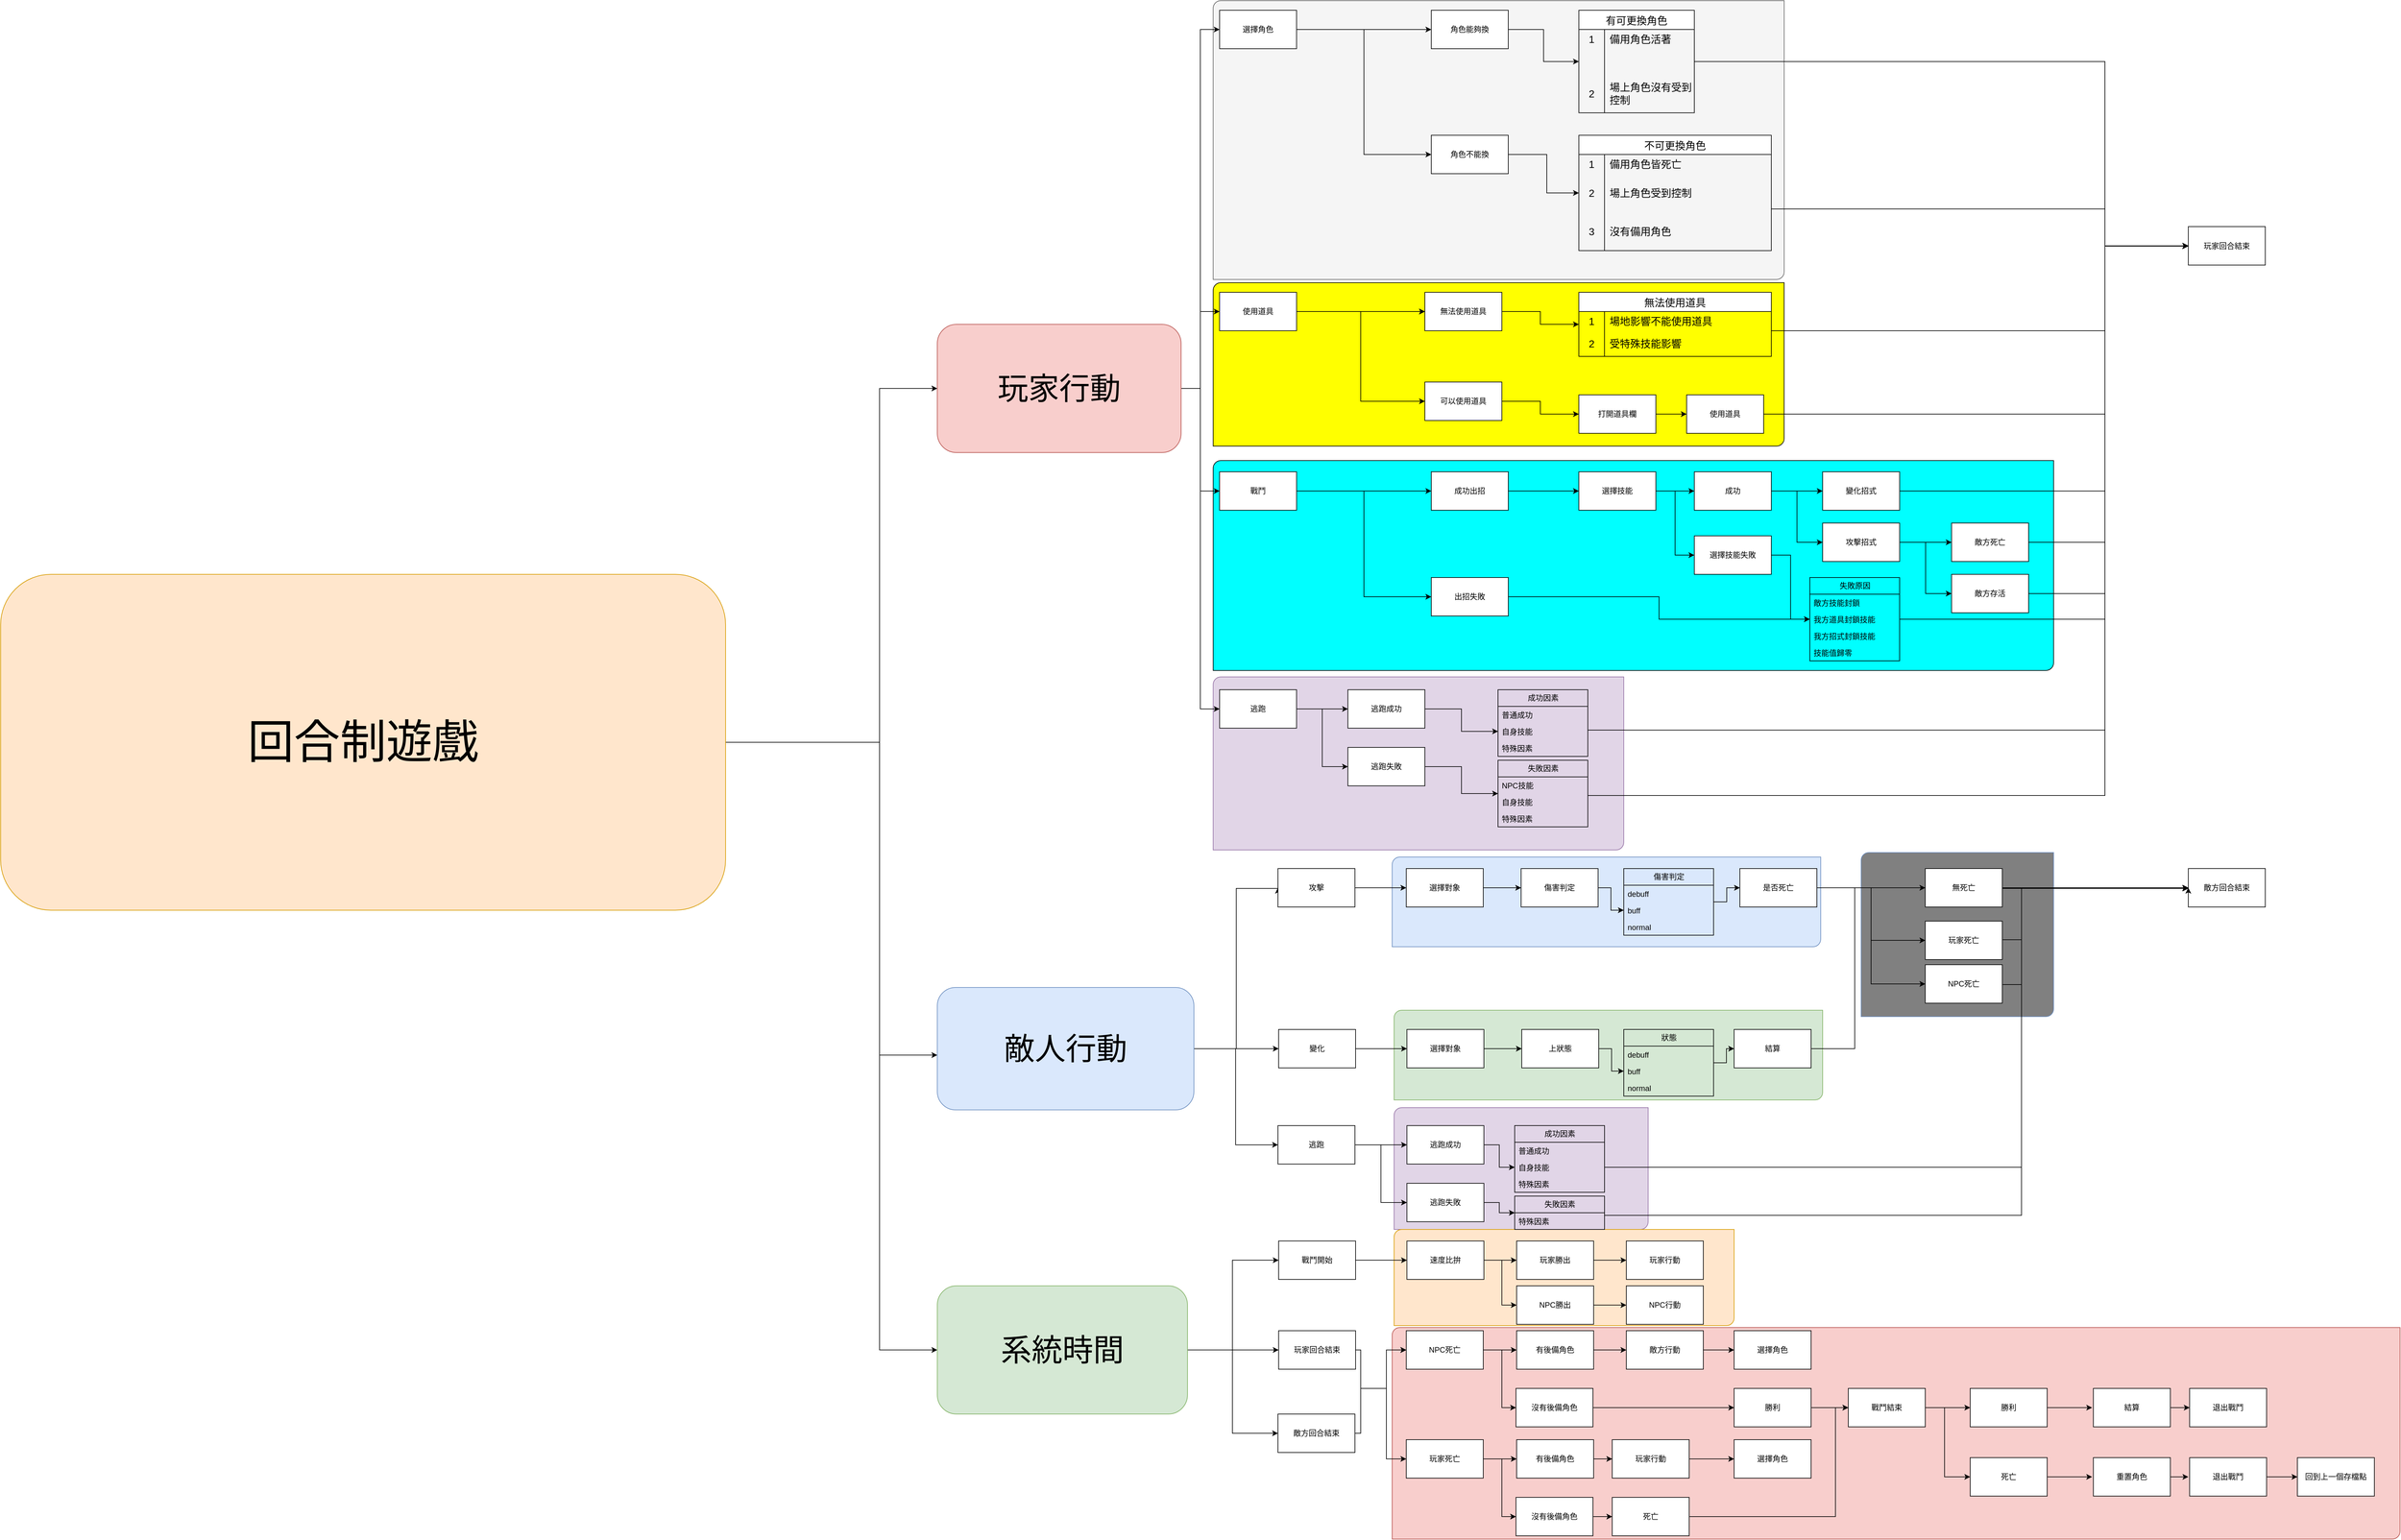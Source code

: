 <mxfile version="21.8.0" type="github">
  <diagram name="第 1 页" id="Yx1Tp-3RheTkns9B5Z6W">
    <mxGraphModel dx="2367" dy="2012" grid="1" gridSize="10" guides="1" tooltips="1" connect="1" arrows="1" fold="1" page="1" pageScale="1" pageWidth="827" pageHeight="1169" math="0" shadow="0">
      <root>
        <mxCell id="0" />
        <mxCell id="1" parent="0" />
        <mxCell id="kcAdjaDuesn8WHpkDqXp-167" value="" style="verticalLabelPosition=bottom;verticalAlign=top;html=1;shape=mxgraph.basic.diag_round_rect;dx=6;whiteSpace=wrap;fillColor=#00FFFF;" parent="1" vertex="1">
          <mxGeometry x="1140" y="532.5" width="1310" height="327.5" as="geometry" />
        </mxCell>
        <mxCell id="kcAdjaDuesn8WHpkDqXp-166" value="" style="verticalLabelPosition=bottom;verticalAlign=top;html=1;shape=mxgraph.basic.diag_round_rect;dx=6;whiteSpace=wrap;fillColor=#FFFF00;" parent="1" vertex="1">
          <mxGeometry x="1140" y="255" width="890" height="255" as="geometry" />
        </mxCell>
        <mxCell id="kcAdjaDuesn8WHpkDqXp-165" value="" style="verticalLabelPosition=bottom;verticalAlign=top;html=1;shape=mxgraph.basic.diag_round_rect;dx=6;whiteSpace=wrap;fillColor=#f5f5f5;strokeColor=#666666;fontColor=#333333;" parent="1" vertex="1">
          <mxGeometry x="1140" y="-185" width="890" height="435" as="geometry" />
        </mxCell>
        <mxCell id="kcAdjaDuesn8WHpkDqXp-164" value="" style="verticalLabelPosition=bottom;verticalAlign=top;html=1;shape=mxgraph.basic.diag_round_rect;dx=6;whiteSpace=wrap;fillColor=#808080;strokeColor=#6c8ebf;" parent="1" vertex="1">
          <mxGeometry x="2150" y="1144" width="300" height="256" as="geometry" />
        </mxCell>
        <mxCell id="kcAdjaDuesn8WHpkDqXp-163" value="" style="verticalLabelPosition=bottom;verticalAlign=top;html=1;shape=mxgraph.basic.diag_round_rect;dx=6;whiteSpace=wrap;fillColor=#dae8fc;strokeColor=#6c8ebf;" parent="1" vertex="1">
          <mxGeometry x="1419" y="1151" width="668" height="140" as="geometry" />
        </mxCell>
        <mxCell id="kcAdjaDuesn8WHpkDqXp-162" value="" style="verticalLabelPosition=bottom;verticalAlign=top;html=1;shape=mxgraph.basic.diag_round_rect;dx=6;whiteSpace=wrap;fillColor=#d5e8d4;strokeColor=#82b366;" parent="1" vertex="1">
          <mxGeometry x="1422" y="1390" width="668" height="140" as="geometry" />
        </mxCell>
        <mxCell id="kcAdjaDuesn8WHpkDqXp-161" value="" style="verticalLabelPosition=bottom;verticalAlign=top;html=1;shape=mxgraph.basic.diag_round_rect;dx=6;whiteSpace=wrap;fillColor=#e1d5e7;strokeColor=#9673a6;" parent="1" vertex="1">
          <mxGeometry x="1140" y="870" width="640" height="270" as="geometry" />
        </mxCell>
        <mxCell id="kcAdjaDuesn8WHpkDqXp-160" value="" style="verticalLabelPosition=bottom;verticalAlign=top;html=1;shape=mxgraph.basic.diag_round_rect;dx=6;whiteSpace=wrap;fillColor=#e1d5e7;strokeColor=#9673a6;" parent="1" vertex="1">
          <mxGeometry x="1422" y="1542" width="396" height="190" as="geometry" />
        </mxCell>
        <mxCell id="kcAdjaDuesn8WHpkDqXp-159" value="" style="verticalLabelPosition=bottom;verticalAlign=top;html=1;shape=mxgraph.basic.diag_round_rect;dx=6;whiteSpace=wrap;fillColor=#f8cecc;strokeColor=#b85450;" parent="1" vertex="1">
          <mxGeometry x="1419" y="1885" width="1571" height="330" as="geometry" />
        </mxCell>
        <mxCell id="kcAdjaDuesn8WHpkDqXp-158" value="" style="verticalLabelPosition=bottom;verticalAlign=top;html=1;shape=mxgraph.basic.diag_round_rect;dx=6;whiteSpace=wrap;fillColor=#ffe6cc;strokeColor=#d79b00;" parent="1" vertex="1">
          <mxGeometry x="1422" y="1732" width="530" height="150" as="geometry" />
        </mxCell>
        <mxCell id="YoOTowzyrClWi79sCNQv-5" value="" style="edgeStyle=orthogonalEdgeStyle;rounded=0;orthogonalLoop=1;jettySize=auto;html=1;" parent="1" source="YoOTowzyrClWi79sCNQv-1" target="YoOTowzyrClWi79sCNQv-3" edge="1">
          <mxGeometry relative="1" as="geometry">
            <Array as="points">
              <mxPoint x="620" y="972" />
              <mxPoint x="620" y="1460" />
            </Array>
          </mxGeometry>
        </mxCell>
        <mxCell id="YoOTowzyrClWi79sCNQv-8" style="edgeStyle=orthogonalEdgeStyle;rounded=0;orthogonalLoop=1;jettySize=auto;html=1;entryX=0;entryY=0.5;entryDx=0;entryDy=0;" parent="1" source="YoOTowzyrClWi79sCNQv-1" target="YoOTowzyrClWi79sCNQv-2" edge="1">
          <mxGeometry relative="1" as="geometry">
            <Array as="points">
              <mxPoint x="620" y="972" />
              <mxPoint x="620" y="420" />
            </Array>
          </mxGeometry>
        </mxCell>
        <mxCell id="YoOTowzyrClWi79sCNQv-9" style="edgeStyle=orthogonalEdgeStyle;rounded=0;orthogonalLoop=1;jettySize=auto;html=1;entryX=0;entryY=0.5;entryDx=0;entryDy=0;" parent="1" source="YoOTowzyrClWi79sCNQv-1" target="YoOTowzyrClWi79sCNQv-4" edge="1">
          <mxGeometry relative="1" as="geometry">
            <Array as="points">
              <mxPoint x="620" y="972" />
              <mxPoint x="620" y="1920" />
            </Array>
          </mxGeometry>
        </mxCell>
        <mxCell id="YoOTowzyrClWi79sCNQv-1" value="&lt;font style=&quot;font-size: 72px;&quot;&gt;回合制遊戲&lt;/font&gt;" style="rounded=1;whiteSpace=wrap;html=1;fillColor=#ffe6cc;strokeColor=#d79b00;" parent="1" vertex="1">
          <mxGeometry x="-750" y="710" width="1130" height="524" as="geometry" />
        </mxCell>
        <mxCell id="YoOTowzyrClWi79sCNQv-16" style="edgeStyle=orthogonalEdgeStyle;rounded=0;orthogonalLoop=1;jettySize=auto;html=1;entryX=0;entryY=0.5;entryDx=0;entryDy=0;" parent="1" source="YoOTowzyrClWi79sCNQv-2" target="YoOTowzyrClWi79sCNQv-12" edge="1">
          <mxGeometry relative="1" as="geometry" />
        </mxCell>
        <mxCell id="YoOTowzyrClWi79sCNQv-17" style="edgeStyle=orthogonalEdgeStyle;rounded=0;orthogonalLoop=1;jettySize=auto;html=1;entryX=0;entryY=0.5;entryDx=0;entryDy=0;" parent="1" source="YoOTowzyrClWi79sCNQv-2" target="YoOTowzyrClWi79sCNQv-13" edge="1">
          <mxGeometry relative="1" as="geometry" />
        </mxCell>
        <mxCell id="YoOTowzyrClWi79sCNQv-18" style="edgeStyle=orthogonalEdgeStyle;rounded=0;orthogonalLoop=1;jettySize=auto;html=1;entryX=0;entryY=0.5;entryDx=0;entryDy=0;" parent="1" source="YoOTowzyrClWi79sCNQv-2" target="YoOTowzyrClWi79sCNQv-14" edge="1">
          <mxGeometry relative="1" as="geometry" />
        </mxCell>
        <mxCell id="YoOTowzyrClWi79sCNQv-19" style="edgeStyle=orthogonalEdgeStyle;rounded=0;orthogonalLoop=1;jettySize=auto;html=1;entryX=0;entryY=0.5;entryDx=0;entryDy=0;" parent="1" source="YoOTowzyrClWi79sCNQv-2" target="YoOTowzyrClWi79sCNQv-15" edge="1">
          <mxGeometry relative="1" as="geometry" />
        </mxCell>
        <mxCell id="YoOTowzyrClWi79sCNQv-2" value="&lt;font style=&quot;font-size: 48px;&quot;&gt;玩家行動&lt;/font&gt;" style="rounded=1;whiteSpace=wrap;html=1;fillColor=#f8cecc;strokeColor=#b85450;" parent="1" vertex="1">
          <mxGeometry x="710" y="320" width="380" height="200" as="geometry" />
        </mxCell>
        <mxCell id="kcAdjaDuesn8WHpkDqXp-24" style="edgeStyle=orthogonalEdgeStyle;rounded=0;orthogonalLoop=1;jettySize=auto;html=1;entryX=0;entryY=0.5;entryDx=0;entryDy=0;" parent="1" source="YoOTowzyrClWi79sCNQv-3" target="kcAdjaDuesn8WHpkDqXp-23" edge="1">
          <mxGeometry relative="1" as="geometry">
            <Array as="points">
              <mxPoint x="1176" y="1450" />
              <mxPoint x="1176" y="1200" />
              <mxPoint x="1241" y="1200" />
            </Array>
          </mxGeometry>
        </mxCell>
        <mxCell id="kcAdjaDuesn8WHpkDqXp-27" style="edgeStyle=orthogonalEdgeStyle;rounded=0;orthogonalLoop=1;jettySize=auto;html=1;entryX=0;entryY=0.5;entryDx=0;entryDy=0;" parent="1" source="YoOTowzyrClWi79sCNQv-3" target="kcAdjaDuesn8WHpkDqXp-25" edge="1">
          <mxGeometry relative="1" as="geometry">
            <Array as="points">
              <mxPoint x="1130" y="1450" />
              <mxPoint x="1130" y="1450" />
            </Array>
          </mxGeometry>
        </mxCell>
        <mxCell id="kcAdjaDuesn8WHpkDqXp-28" style="edgeStyle=orthogonalEdgeStyle;rounded=0;orthogonalLoop=1;jettySize=auto;html=1;entryX=0;entryY=0.5;entryDx=0;entryDy=0;" parent="1" source="YoOTowzyrClWi79sCNQv-3" target="kcAdjaDuesn8WHpkDqXp-26" edge="1">
          <mxGeometry relative="1" as="geometry">
            <Array as="points">
              <mxPoint x="1175" y="1450" />
              <mxPoint x="1175" y="1600" />
            </Array>
          </mxGeometry>
        </mxCell>
        <mxCell id="YoOTowzyrClWi79sCNQv-3" value="&lt;font style=&quot;font-size: 48px;&quot;&gt;敵人行動&lt;/font&gt;" style="rounded=1;whiteSpace=wrap;html=1;fillColor=#dae8fc;strokeColor=#6c8ebf;" parent="1" vertex="1">
          <mxGeometry x="710" y="1354.5" width="400" height="191" as="geometry" />
        </mxCell>
        <mxCell id="kcAdjaDuesn8WHpkDqXp-86" style="edgeStyle=orthogonalEdgeStyle;rounded=0;orthogonalLoop=1;jettySize=auto;html=1;entryX=0;entryY=0.5;entryDx=0;entryDy=0;" parent="1" source="YoOTowzyrClWi79sCNQv-4" target="kcAdjaDuesn8WHpkDqXp-83" edge="1">
          <mxGeometry relative="1" as="geometry">
            <Array as="points">
              <mxPoint x="1170" y="1920" />
              <mxPoint x="1170" y="1780" />
            </Array>
          </mxGeometry>
        </mxCell>
        <mxCell id="kcAdjaDuesn8WHpkDqXp-88" style="edgeStyle=orthogonalEdgeStyle;rounded=0;orthogonalLoop=1;jettySize=auto;html=1;" parent="1" source="YoOTowzyrClWi79sCNQv-4" target="kcAdjaDuesn8WHpkDqXp-84" edge="1">
          <mxGeometry relative="1" as="geometry">
            <Array as="points">
              <mxPoint x="1140" y="1920" />
              <mxPoint x="1140" y="1920" />
            </Array>
          </mxGeometry>
        </mxCell>
        <mxCell id="kcAdjaDuesn8WHpkDqXp-89" style="edgeStyle=orthogonalEdgeStyle;rounded=0;orthogonalLoop=1;jettySize=auto;html=1;" parent="1" source="YoOTowzyrClWi79sCNQv-4" target="kcAdjaDuesn8WHpkDqXp-85" edge="1">
          <mxGeometry relative="1" as="geometry">
            <Array as="points">
              <mxPoint x="1170" y="1920" />
              <mxPoint x="1170" y="2050" />
            </Array>
          </mxGeometry>
        </mxCell>
        <mxCell id="YoOTowzyrClWi79sCNQv-4" value="&lt;font style=&quot;font-size: 48px;&quot;&gt;系統時間&lt;/font&gt;" style="rounded=1;whiteSpace=wrap;html=1;fillColor=#d5e8d4;strokeColor=#82b366;" parent="1" vertex="1">
          <mxGeometry x="710" y="1820" width="390" height="200" as="geometry" />
        </mxCell>
        <mxCell id="YoOTowzyrClWi79sCNQv-23" style="edgeStyle=orthogonalEdgeStyle;rounded=0;orthogonalLoop=1;jettySize=auto;html=1;entryX=0;entryY=0.5;entryDx=0;entryDy=0;" parent="1" source="YoOTowzyrClWi79sCNQv-12" target="YoOTowzyrClWi79sCNQv-20" edge="1">
          <mxGeometry relative="1" as="geometry" />
        </mxCell>
        <mxCell id="YoOTowzyrClWi79sCNQv-24" style="edgeStyle=orthogonalEdgeStyle;rounded=0;orthogonalLoop=1;jettySize=auto;html=1;entryX=0;entryY=0.5;entryDx=0;entryDy=0;" parent="1" source="YoOTowzyrClWi79sCNQv-12" target="YoOTowzyrClWi79sCNQv-22" edge="1">
          <mxGeometry relative="1" as="geometry" />
        </mxCell>
        <mxCell id="YoOTowzyrClWi79sCNQv-12" value="選擇角色" style="rounded=0;whiteSpace=wrap;html=1;" parent="1" vertex="1">
          <mxGeometry x="1150" y="-170" width="120" height="60" as="geometry" />
        </mxCell>
        <mxCell id="KjRn88IFFN9hU_ZQH7HQ-3" style="edgeStyle=orthogonalEdgeStyle;rounded=0;orthogonalLoop=1;jettySize=auto;html=1;entryX=0;entryY=0.5;entryDx=0;entryDy=0;" parent="1" source="YoOTowzyrClWi79sCNQv-13" target="KjRn88IFFN9hU_ZQH7HQ-2" edge="1">
          <mxGeometry relative="1" as="geometry" />
        </mxCell>
        <mxCell id="KjRn88IFFN9hU_ZQH7HQ-6" style="edgeStyle=orthogonalEdgeStyle;rounded=0;orthogonalLoop=1;jettySize=auto;html=1;entryX=0;entryY=0.5;entryDx=0;entryDy=0;" parent="1" source="YoOTowzyrClWi79sCNQv-13" target="KjRn88IFFN9hU_ZQH7HQ-5" edge="1">
          <mxGeometry relative="1" as="geometry" />
        </mxCell>
        <mxCell id="KjRn88IFFN9hU_ZQH7HQ-21" style="edgeStyle=orthogonalEdgeStyle;rounded=0;orthogonalLoop=1;jettySize=auto;html=1;entryX=0;entryY=0.5;entryDx=0;entryDy=0;" parent="1" source="YoOTowzyrClWi79sCNQv-13" target="KjRn88IFFN9hU_ZQH7HQ-5" edge="1">
          <mxGeometry relative="1" as="geometry" />
        </mxCell>
        <mxCell id="YoOTowzyrClWi79sCNQv-13" value="使用道具" style="rounded=0;whiteSpace=wrap;html=1;" parent="1" vertex="1">
          <mxGeometry x="1150" y="270" width="120" height="60" as="geometry" />
        </mxCell>
        <mxCell id="KjRn88IFFN9hU_ZQH7HQ-32" style="edgeStyle=orthogonalEdgeStyle;rounded=0;orthogonalLoop=1;jettySize=auto;html=1;entryX=0;entryY=0.5;entryDx=0;entryDy=0;" parent="1" source="YoOTowzyrClWi79sCNQv-14" target="KjRn88IFFN9hU_ZQH7HQ-31" edge="1">
          <mxGeometry relative="1" as="geometry" />
        </mxCell>
        <mxCell id="KjRn88IFFN9hU_ZQH7HQ-34" style="edgeStyle=orthogonalEdgeStyle;rounded=0;orthogonalLoop=1;jettySize=auto;html=1;entryX=0;entryY=0.5;entryDx=0;entryDy=0;" parent="1" source="YoOTowzyrClWi79sCNQv-14" target="KjRn88IFFN9hU_ZQH7HQ-33" edge="1">
          <mxGeometry relative="1" as="geometry" />
        </mxCell>
        <mxCell id="YoOTowzyrClWi79sCNQv-14" value="戰鬥" style="rounded=0;whiteSpace=wrap;html=1;" parent="1" vertex="1">
          <mxGeometry x="1150" y="550" width="120" height="60" as="geometry" />
        </mxCell>
        <mxCell id="kcAdjaDuesn8WHpkDqXp-2" value="" style="edgeStyle=orthogonalEdgeStyle;rounded=0;orthogonalLoop=1;jettySize=auto;html=1;" parent="1" source="YoOTowzyrClWi79sCNQv-15" target="kcAdjaDuesn8WHpkDqXp-1" edge="1">
          <mxGeometry relative="1" as="geometry" />
        </mxCell>
        <mxCell id="kcAdjaDuesn8WHpkDqXp-4" style="edgeStyle=orthogonalEdgeStyle;rounded=0;orthogonalLoop=1;jettySize=auto;html=1;entryX=0;entryY=0.5;entryDx=0;entryDy=0;" parent="1" source="YoOTowzyrClWi79sCNQv-15" target="kcAdjaDuesn8WHpkDqXp-3" edge="1">
          <mxGeometry relative="1" as="geometry" />
        </mxCell>
        <mxCell id="YoOTowzyrClWi79sCNQv-15" value="逃跑" style="rounded=0;whiteSpace=wrap;html=1;" parent="1" vertex="1">
          <mxGeometry x="1150" y="890" width="120" height="60" as="geometry" />
        </mxCell>
        <mxCell id="YoOTowzyrClWi79sCNQv-36" style="edgeStyle=orthogonalEdgeStyle;rounded=0;orthogonalLoop=1;jettySize=auto;html=1;entryX=0;entryY=0.5;entryDx=0;entryDy=0;" parent="1" source="YoOTowzyrClWi79sCNQv-20" target="YoOTowzyrClWi79sCNQv-30" edge="1">
          <mxGeometry relative="1" as="geometry" />
        </mxCell>
        <mxCell id="YoOTowzyrClWi79sCNQv-20" value="角色能夠換" style="rounded=0;whiteSpace=wrap;html=1;" parent="1" vertex="1">
          <mxGeometry x="1480" y="-170" width="120" height="60" as="geometry" />
        </mxCell>
        <mxCell id="YoOTowzyrClWi79sCNQv-47" style="edgeStyle=orthogonalEdgeStyle;rounded=0;orthogonalLoop=1;jettySize=auto;html=1;" parent="1" source="YoOTowzyrClWi79sCNQv-22" target="YoOTowzyrClWi79sCNQv-44" edge="1">
          <mxGeometry relative="1" as="geometry">
            <mxPoint x="1710" y="105" as="targetPoint" />
            <Array as="points">
              <mxPoint x="1660" y="55" />
              <mxPoint x="1660" y="115" />
            </Array>
          </mxGeometry>
        </mxCell>
        <mxCell id="YoOTowzyrClWi79sCNQv-22" value="角色不能換" style="rounded=0;whiteSpace=wrap;html=1;" parent="1" vertex="1">
          <mxGeometry x="1480" y="25" width="120" height="60" as="geometry" />
        </mxCell>
        <mxCell id="YoOTowzyrClWi79sCNQv-26" value="有可更換角色" style="shape=table;startSize=30;container=1;collapsible=0;childLayout=tableLayout;fixedRows=1;rowLines=0;fontStyle=0;strokeColor=default;fontSize=16;" parent="1" vertex="1">
          <mxGeometry x="1710" y="-170" width="180" height="160" as="geometry" />
        </mxCell>
        <mxCell id="YoOTowzyrClWi79sCNQv-27" value="" style="shape=tableRow;horizontal=0;startSize=0;swimlaneHead=0;swimlaneBody=0;top=0;left=0;bottom=0;right=0;collapsible=0;dropTarget=0;fillColor=none;points=[[0,0.5],[1,0.5]];portConstraint=eastwest;strokeColor=inherit;fontSize=16;" parent="YoOTowzyrClWi79sCNQv-26" vertex="1">
          <mxGeometry y="30" width="180" height="30" as="geometry" />
        </mxCell>
        <mxCell id="YoOTowzyrClWi79sCNQv-28" value="1" style="shape=partialRectangle;html=1;whiteSpace=wrap;connectable=0;fillColor=none;top=0;left=0;bottom=0;right=0;overflow=hidden;pointerEvents=1;strokeColor=inherit;fontSize=16;" parent="YoOTowzyrClWi79sCNQv-27" vertex="1">
          <mxGeometry width="40" height="30" as="geometry">
            <mxRectangle width="40" height="30" as="alternateBounds" />
          </mxGeometry>
        </mxCell>
        <mxCell id="YoOTowzyrClWi79sCNQv-29" value="備用角色活著" style="shape=partialRectangle;html=1;whiteSpace=wrap;connectable=0;fillColor=none;top=0;left=0;bottom=0;right=0;align=left;spacingLeft=6;overflow=hidden;strokeColor=inherit;fontSize=16;" parent="YoOTowzyrClWi79sCNQv-27" vertex="1">
          <mxGeometry x="40" width="140" height="30" as="geometry">
            <mxRectangle width="140" height="30" as="alternateBounds" />
          </mxGeometry>
        </mxCell>
        <mxCell id="YoOTowzyrClWi79sCNQv-30" value="" style="shape=tableRow;horizontal=0;startSize=0;swimlaneHead=0;swimlaneBody=0;top=0;left=0;bottom=0;right=0;collapsible=0;dropTarget=0;fillColor=none;points=[[0,0.5],[1,0.5]];portConstraint=eastwest;strokeColor=inherit;fontSize=16;" parent="YoOTowzyrClWi79sCNQv-26" vertex="1">
          <mxGeometry y="60" width="180" height="40" as="geometry" />
        </mxCell>
        <mxCell id="YoOTowzyrClWi79sCNQv-31" value="" style="shape=partialRectangle;html=1;whiteSpace=wrap;connectable=0;fillColor=none;top=0;left=0;bottom=0;right=0;overflow=hidden;strokeColor=inherit;fontSize=16;" parent="YoOTowzyrClWi79sCNQv-30" vertex="1">
          <mxGeometry width="40" height="40" as="geometry">
            <mxRectangle width="40" height="40" as="alternateBounds" />
          </mxGeometry>
        </mxCell>
        <mxCell id="YoOTowzyrClWi79sCNQv-32" value="" style="shape=partialRectangle;html=1;whiteSpace=wrap;connectable=0;fillColor=none;top=0;left=0;bottom=0;right=0;align=left;spacingLeft=6;overflow=hidden;strokeColor=inherit;fontSize=16;" parent="YoOTowzyrClWi79sCNQv-30" vertex="1">
          <mxGeometry x="40" width="140" height="40" as="geometry">
            <mxRectangle width="140" height="40" as="alternateBounds" />
          </mxGeometry>
        </mxCell>
        <mxCell id="YoOTowzyrClWi79sCNQv-33" value="" style="shape=tableRow;horizontal=0;startSize=0;swimlaneHead=0;swimlaneBody=0;top=0;left=0;bottom=0;right=0;collapsible=0;dropTarget=0;fillColor=none;points=[[0,0.5],[1,0.5]];portConstraint=eastwest;strokeColor=inherit;fontSize=16;" parent="YoOTowzyrClWi79sCNQv-26" vertex="1">
          <mxGeometry y="100" width="180" height="60" as="geometry" />
        </mxCell>
        <mxCell id="YoOTowzyrClWi79sCNQv-34" value="2" style="shape=partialRectangle;html=1;whiteSpace=wrap;connectable=0;fillColor=none;top=0;left=0;bottom=0;right=0;overflow=hidden;strokeColor=inherit;fontSize=16;" parent="YoOTowzyrClWi79sCNQv-33" vertex="1">
          <mxGeometry width="40" height="60" as="geometry">
            <mxRectangle width="40" height="60" as="alternateBounds" />
          </mxGeometry>
        </mxCell>
        <mxCell id="YoOTowzyrClWi79sCNQv-35" value="場上角色沒有受到控制" style="shape=partialRectangle;html=1;whiteSpace=wrap;connectable=0;fillColor=none;top=0;left=0;bottom=0;right=0;align=left;spacingLeft=6;overflow=hidden;strokeColor=inherit;fontSize=16;" parent="YoOTowzyrClWi79sCNQv-33" vertex="1">
          <mxGeometry x="40" width="140" height="60" as="geometry">
            <mxRectangle width="140" height="60" as="alternateBounds" />
          </mxGeometry>
        </mxCell>
        <mxCell id="YoOTowzyrClWi79sCNQv-37" value="不可更換角色" style="shape=table;startSize=30;container=1;collapsible=0;childLayout=tableLayout;fixedRows=1;rowLines=0;fontStyle=0;strokeColor=default;fontSize=16;" parent="1" vertex="1">
          <mxGeometry x="1710" y="25" width="300" height="180" as="geometry" />
        </mxCell>
        <mxCell id="YoOTowzyrClWi79sCNQv-38" value="" style="shape=tableRow;horizontal=0;startSize=0;swimlaneHead=0;swimlaneBody=0;top=0;left=0;bottom=0;right=0;collapsible=0;dropTarget=0;fillColor=none;points=[[0,0.5],[1,0.5]];portConstraint=eastwest;strokeColor=inherit;fontSize=16;" parent="YoOTowzyrClWi79sCNQv-37" vertex="1">
          <mxGeometry y="30" width="300" height="30" as="geometry" />
        </mxCell>
        <mxCell id="YoOTowzyrClWi79sCNQv-39" value="1" style="shape=partialRectangle;html=1;whiteSpace=wrap;connectable=0;fillColor=none;top=0;left=0;bottom=0;right=0;overflow=hidden;pointerEvents=1;strokeColor=inherit;fontSize=16;" parent="YoOTowzyrClWi79sCNQv-38" vertex="1">
          <mxGeometry width="40" height="30" as="geometry">
            <mxRectangle width="40" height="30" as="alternateBounds" />
          </mxGeometry>
        </mxCell>
        <mxCell id="YoOTowzyrClWi79sCNQv-40" value="備用角色皆死亡" style="shape=partialRectangle;html=1;whiteSpace=wrap;connectable=0;fillColor=none;top=0;left=0;bottom=0;right=0;align=left;spacingLeft=6;overflow=hidden;strokeColor=inherit;fontSize=16;" parent="YoOTowzyrClWi79sCNQv-38" vertex="1">
          <mxGeometry x="40" width="260" height="30" as="geometry">
            <mxRectangle width="260" height="30" as="alternateBounds" />
          </mxGeometry>
        </mxCell>
        <mxCell id="YoOTowzyrClWi79sCNQv-44" value="" style="shape=tableRow;horizontal=0;startSize=0;swimlaneHead=0;swimlaneBody=0;top=0;left=0;bottom=0;right=0;collapsible=0;dropTarget=0;fillColor=none;points=[[0,0.5],[1,0.5]];portConstraint=eastwest;strokeColor=inherit;fontSize=16;" parent="YoOTowzyrClWi79sCNQv-37" vertex="1">
          <mxGeometry y="60" width="300" height="60" as="geometry" />
        </mxCell>
        <mxCell id="YoOTowzyrClWi79sCNQv-45" value="2" style="shape=partialRectangle;html=1;whiteSpace=wrap;connectable=0;fillColor=none;top=0;left=0;bottom=0;right=0;overflow=hidden;strokeColor=inherit;fontSize=16;" parent="YoOTowzyrClWi79sCNQv-44" vertex="1">
          <mxGeometry width="40" height="60" as="geometry">
            <mxRectangle width="40" height="60" as="alternateBounds" />
          </mxGeometry>
        </mxCell>
        <mxCell id="YoOTowzyrClWi79sCNQv-46" value="場上角色受到控制" style="shape=partialRectangle;html=1;whiteSpace=wrap;connectable=0;fillColor=none;top=0;left=0;bottom=0;right=0;align=left;spacingLeft=6;overflow=hidden;strokeColor=inherit;fontSize=16;" parent="YoOTowzyrClWi79sCNQv-44" vertex="1">
          <mxGeometry x="40" width="260" height="60" as="geometry">
            <mxRectangle width="260" height="60" as="alternateBounds" />
          </mxGeometry>
        </mxCell>
        <mxCell id="YoOTowzyrClWi79sCNQv-48" value="" style="shape=tableRow;horizontal=0;startSize=0;swimlaneHead=0;swimlaneBody=0;top=0;left=0;bottom=0;right=0;collapsible=0;dropTarget=0;fillColor=none;points=[[0,0.5],[1,0.5]];portConstraint=eastwest;strokeColor=inherit;fontSize=16;" parent="YoOTowzyrClWi79sCNQv-37" vertex="1">
          <mxGeometry y="120" width="300" height="60" as="geometry" />
        </mxCell>
        <mxCell id="YoOTowzyrClWi79sCNQv-49" value="3" style="shape=partialRectangle;html=1;whiteSpace=wrap;connectable=0;fillColor=none;top=0;left=0;bottom=0;right=0;overflow=hidden;strokeColor=inherit;fontSize=16;" parent="YoOTowzyrClWi79sCNQv-48" vertex="1">
          <mxGeometry width="40" height="60" as="geometry">
            <mxRectangle width="40" height="60" as="alternateBounds" />
          </mxGeometry>
        </mxCell>
        <mxCell id="YoOTowzyrClWi79sCNQv-50" value="沒有備用角色" style="shape=partialRectangle;html=1;whiteSpace=wrap;connectable=0;fillColor=none;top=0;left=0;bottom=0;right=0;align=left;spacingLeft=6;overflow=hidden;strokeColor=inherit;fontSize=16;" parent="YoOTowzyrClWi79sCNQv-48" vertex="1">
          <mxGeometry x="40" width="260" height="60" as="geometry">
            <mxRectangle width="260" height="60" as="alternateBounds" />
          </mxGeometry>
        </mxCell>
        <mxCell id="KjRn88IFFN9hU_ZQH7HQ-23" style="edgeStyle=orthogonalEdgeStyle;rounded=0;orthogonalLoop=1;jettySize=auto;html=1;entryX=0;entryY=0.5;entryDx=0;entryDy=0;" parent="1" source="KjRn88IFFN9hU_ZQH7HQ-1" target="KjRn88IFFN9hU_ZQH7HQ-22" edge="1">
          <mxGeometry relative="1" as="geometry" />
        </mxCell>
        <mxCell id="KjRn88IFFN9hU_ZQH7HQ-1" value="打開道具欄" style="rounded=0;whiteSpace=wrap;html=1;" parent="1" vertex="1">
          <mxGeometry x="1710" y="430" width="120" height="60" as="geometry" />
        </mxCell>
        <mxCell id="KjRn88IFFN9hU_ZQH7HQ-4" style="edgeStyle=orthogonalEdgeStyle;rounded=0;orthogonalLoop=1;jettySize=auto;html=1;entryX=0;entryY=0.5;entryDx=0;entryDy=0;" parent="1" source="KjRn88IFFN9hU_ZQH7HQ-2" target="KjRn88IFFN9hU_ZQH7HQ-1" edge="1">
          <mxGeometry relative="1" as="geometry" />
        </mxCell>
        <mxCell id="KjRn88IFFN9hU_ZQH7HQ-2" value="可以使用道具" style="rounded=0;whiteSpace=wrap;html=1;" parent="1" vertex="1">
          <mxGeometry x="1470" y="410" width="120" height="60" as="geometry" />
        </mxCell>
        <mxCell id="KjRn88IFFN9hU_ZQH7HQ-20" style="edgeStyle=orthogonalEdgeStyle;rounded=0;orthogonalLoop=1;jettySize=auto;html=1;entryX=0;entryY=0.5;entryDx=0;entryDy=0;" parent="1" source="KjRn88IFFN9hU_ZQH7HQ-5" target="KjRn88IFFN9hU_ZQH7HQ-7" edge="1">
          <mxGeometry relative="1" as="geometry" />
        </mxCell>
        <mxCell id="KjRn88IFFN9hU_ZQH7HQ-5" value="無法使用道具" style="rounded=0;whiteSpace=wrap;html=1;" parent="1" vertex="1">
          <mxGeometry x="1470" y="270" width="120" height="60" as="geometry" />
        </mxCell>
        <mxCell id="KjRn88IFFN9hU_ZQH7HQ-28" style="edgeStyle=orthogonalEdgeStyle;rounded=0;orthogonalLoop=1;jettySize=auto;html=1;entryX=0;entryY=0.5;entryDx=0;entryDy=0;" parent="1" source="KjRn88IFFN9hU_ZQH7HQ-7" target="KjRn88IFFN9hU_ZQH7HQ-24" edge="1">
          <mxGeometry relative="1" as="geometry">
            <Array as="points">
              <mxPoint x="2530" y="330" />
              <mxPoint x="2530" y="198" />
            </Array>
          </mxGeometry>
        </mxCell>
        <mxCell id="KjRn88IFFN9hU_ZQH7HQ-7" value="無法使用道具" style="shape=table;startSize=30;container=1;collapsible=0;childLayout=tableLayout;fixedRows=1;rowLines=0;fontStyle=0;strokeColor=default;fontSize=16;" parent="1" vertex="1">
          <mxGeometry x="1710" y="270" width="300" height="100" as="geometry" />
        </mxCell>
        <mxCell id="KjRn88IFFN9hU_ZQH7HQ-8" value="" style="shape=tableRow;horizontal=0;startSize=0;swimlaneHead=0;swimlaneBody=0;top=0;left=0;bottom=0;right=0;collapsible=0;dropTarget=0;fillColor=none;points=[[0,0.5],[1,0.5]];portConstraint=eastwest;strokeColor=inherit;fontSize=16;" parent="KjRn88IFFN9hU_ZQH7HQ-7" vertex="1">
          <mxGeometry y="30" width="300" height="30" as="geometry" />
        </mxCell>
        <mxCell id="KjRn88IFFN9hU_ZQH7HQ-9" value="1" style="shape=partialRectangle;html=1;whiteSpace=wrap;connectable=0;fillColor=none;top=0;left=0;bottom=0;right=0;overflow=hidden;pointerEvents=1;strokeColor=inherit;fontSize=16;" parent="KjRn88IFFN9hU_ZQH7HQ-8" vertex="1">
          <mxGeometry width="40" height="30" as="geometry">
            <mxRectangle width="40" height="30" as="alternateBounds" />
          </mxGeometry>
        </mxCell>
        <mxCell id="KjRn88IFFN9hU_ZQH7HQ-10" value="場地影響不能使用道具" style="shape=partialRectangle;html=1;whiteSpace=wrap;connectable=0;fillColor=none;top=0;left=0;bottom=0;right=0;align=left;spacingLeft=6;overflow=hidden;strokeColor=inherit;fontSize=16;" parent="KjRn88IFFN9hU_ZQH7HQ-8" vertex="1">
          <mxGeometry x="40" width="260" height="30" as="geometry">
            <mxRectangle width="260" height="30" as="alternateBounds" />
          </mxGeometry>
        </mxCell>
        <mxCell id="KjRn88IFFN9hU_ZQH7HQ-11" value="" style="shape=tableRow;horizontal=0;startSize=0;swimlaneHead=0;swimlaneBody=0;top=0;left=0;bottom=0;right=0;collapsible=0;dropTarget=0;fillColor=none;points=[[0,0.5],[1,0.5]];portConstraint=eastwest;strokeColor=inherit;fontSize=16;" parent="KjRn88IFFN9hU_ZQH7HQ-7" vertex="1">
          <mxGeometry y="60" width="300" height="40" as="geometry" />
        </mxCell>
        <mxCell id="KjRn88IFFN9hU_ZQH7HQ-12" value="2" style="shape=partialRectangle;html=1;whiteSpace=wrap;connectable=0;fillColor=none;top=0;left=0;bottom=0;right=0;overflow=hidden;strokeColor=inherit;fontSize=16;" parent="KjRn88IFFN9hU_ZQH7HQ-11" vertex="1">
          <mxGeometry width="40" height="40" as="geometry">
            <mxRectangle width="40" height="40" as="alternateBounds" />
          </mxGeometry>
        </mxCell>
        <mxCell id="KjRn88IFFN9hU_ZQH7HQ-13" value="受特殊技能影響" style="shape=partialRectangle;html=1;whiteSpace=wrap;connectable=0;fillColor=none;top=0;left=0;bottom=0;right=0;align=left;spacingLeft=6;overflow=hidden;strokeColor=inherit;fontSize=16;" parent="KjRn88IFFN9hU_ZQH7HQ-11" vertex="1">
          <mxGeometry x="40" width="260" height="40" as="geometry">
            <mxRectangle width="260" height="40" as="alternateBounds" />
          </mxGeometry>
        </mxCell>
        <mxCell id="KjRn88IFFN9hU_ZQH7HQ-30" style="edgeStyle=orthogonalEdgeStyle;rounded=0;orthogonalLoop=1;jettySize=auto;html=1;entryX=0;entryY=0.5;entryDx=0;entryDy=0;" parent="1" source="KjRn88IFFN9hU_ZQH7HQ-22" target="KjRn88IFFN9hU_ZQH7HQ-24" edge="1">
          <mxGeometry relative="1" as="geometry">
            <Array as="points">
              <mxPoint x="2530" y="460" />
              <mxPoint x="2530" y="198" />
            </Array>
          </mxGeometry>
        </mxCell>
        <mxCell id="KjRn88IFFN9hU_ZQH7HQ-22" value="使用道具" style="rounded=0;whiteSpace=wrap;html=1;" parent="1" vertex="1">
          <mxGeometry x="1878" y="430" width="120" height="60" as="geometry" />
        </mxCell>
        <mxCell id="KjRn88IFFN9hU_ZQH7HQ-24" value="玩家回合結束" style="rounded=0;whiteSpace=wrap;html=1;" parent="1" vertex="1">
          <mxGeometry x="2660" y="167.5" width="120" height="60" as="geometry" />
        </mxCell>
        <mxCell id="KjRn88IFFN9hU_ZQH7HQ-25" style="edgeStyle=orthogonalEdgeStyle;rounded=0;orthogonalLoop=1;jettySize=auto;html=1;entryX=0;entryY=0.5;entryDx=0;entryDy=0;" parent="1" source="YoOTowzyrClWi79sCNQv-30" target="KjRn88IFFN9hU_ZQH7HQ-24" edge="1">
          <mxGeometry relative="1" as="geometry">
            <Array as="points">
              <mxPoint x="2530" y="-90" />
              <mxPoint x="2530" y="198" />
            </Array>
          </mxGeometry>
        </mxCell>
        <mxCell id="KjRn88IFFN9hU_ZQH7HQ-27" style="edgeStyle=orthogonalEdgeStyle;rounded=0;orthogonalLoop=1;jettySize=auto;html=1;entryX=0;entryY=0.5;entryDx=0;entryDy=0;" parent="1" source="YoOTowzyrClWi79sCNQv-44" target="KjRn88IFFN9hU_ZQH7HQ-24" edge="1">
          <mxGeometry relative="1" as="geometry">
            <Array as="points">
              <mxPoint x="2530" y="140" />
              <mxPoint x="2530" y="198" />
            </Array>
          </mxGeometry>
        </mxCell>
        <mxCell id="KjRn88IFFN9hU_ZQH7HQ-36" style="edgeStyle=orthogonalEdgeStyle;rounded=0;orthogonalLoop=1;jettySize=auto;html=1;entryX=0;entryY=0.5;entryDx=0;entryDy=0;" parent="1" source="KjRn88IFFN9hU_ZQH7HQ-31" target="KjRn88IFFN9hU_ZQH7HQ-35" edge="1">
          <mxGeometry relative="1" as="geometry" />
        </mxCell>
        <mxCell id="KjRn88IFFN9hU_ZQH7HQ-31" value="成功出招" style="rounded=0;whiteSpace=wrap;html=1;" parent="1" vertex="1">
          <mxGeometry x="1480" y="550" width="120" height="60" as="geometry" />
        </mxCell>
        <mxCell id="KjRn88IFFN9hU_ZQH7HQ-60" style="edgeStyle=orthogonalEdgeStyle;rounded=0;orthogonalLoop=1;jettySize=auto;html=1;entryX=0;entryY=0.5;entryDx=0;entryDy=0;" parent="1" source="KjRn88IFFN9hU_ZQH7HQ-33" target="KjRn88IFFN9hU_ZQH7HQ-55" edge="1">
          <mxGeometry relative="1" as="geometry" />
        </mxCell>
        <mxCell id="KjRn88IFFN9hU_ZQH7HQ-33" value="出招失敗" style="rounded=0;whiteSpace=wrap;html=1;" parent="1" vertex="1">
          <mxGeometry x="1480" y="715" width="120" height="60" as="geometry" />
        </mxCell>
        <mxCell id="KjRn88IFFN9hU_ZQH7HQ-39" style="edgeStyle=orthogonalEdgeStyle;rounded=0;orthogonalLoop=1;jettySize=auto;html=1;entryX=0;entryY=0.5;entryDx=0;entryDy=0;" parent="1" source="KjRn88IFFN9hU_ZQH7HQ-35" target="KjRn88IFFN9hU_ZQH7HQ-38" edge="1">
          <mxGeometry relative="1" as="geometry" />
        </mxCell>
        <mxCell id="KjRn88IFFN9hU_ZQH7HQ-40" style="edgeStyle=orthogonalEdgeStyle;rounded=0;orthogonalLoop=1;jettySize=auto;html=1;entryX=0;entryY=0.5;entryDx=0;entryDy=0;" parent="1" source="KjRn88IFFN9hU_ZQH7HQ-35" target="KjRn88IFFN9hU_ZQH7HQ-37" edge="1">
          <mxGeometry relative="1" as="geometry" />
        </mxCell>
        <mxCell id="KjRn88IFFN9hU_ZQH7HQ-35" value="選擇技能" style="rounded=0;whiteSpace=wrap;html=1;" parent="1" vertex="1">
          <mxGeometry x="1710" y="550" width="120" height="60" as="geometry" />
        </mxCell>
        <mxCell id="KjRn88IFFN9hU_ZQH7HQ-57" style="edgeStyle=orthogonalEdgeStyle;rounded=0;orthogonalLoop=1;jettySize=auto;html=1;entryX=0;entryY=0.5;entryDx=0;entryDy=0;" parent="1" source="KjRn88IFFN9hU_ZQH7HQ-37" target="KjRn88IFFN9hU_ZQH7HQ-53" edge="1">
          <mxGeometry relative="1" as="geometry" />
        </mxCell>
        <mxCell id="KjRn88IFFN9hU_ZQH7HQ-37" value="選擇技能失敗" style="rounded=0;whiteSpace=wrap;html=1;" parent="1" vertex="1">
          <mxGeometry x="1890" y="650" width="120" height="60" as="geometry" />
        </mxCell>
        <mxCell id="KjRn88IFFN9hU_ZQH7HQ-42" value="" style="edgeStyle=orthogonalEdgeStyle;rounded=0;orthogonalLoop=1;jettySize=auto;html=1;" parent="1" source="KjRn88IFFN9hU_ZQH7HQ-38" target="KjRn88IFFN9hU_ZQH7HQ-41" edge="1">
          <mxGeometry relative="1" as="geometry" />
        </mxCell>
        <mxCell id="KjRn88IFFN9hU_ZQH7HQ-44" style="edgeStyle=orthogonalEdgeStyle;rounded=0;orthogonalLoop=1;jettySize=auto;html=1;entryX=0;entryY=0.5;entryDx=0;entryDy=0;" parent="1" source="KjRn88IFFN9hU_ZQH7HQ-38" target="KjRn88IFFN9hU_ZQH7HQ-43" edge="1">
          <mxGeometry relative="1" as="geometry" />
        </mxCell>
        <mxCell id="KjRn88IFFN9hU_ZQH7HQ-38" value="成功" style="rounded=0;whiteSpace=wrap;html=1;" parent="1" vertex="1">
          <mxGeometry x="1890" y="550" width="120" height="60" as="geometry" />
        </mxCell>
        <mxCell id="KjRn88IFFN9hU_ZQH7HQ-45" style="edgeStyle=orthogonalEdgeStyle;rounded=0;orthogonalLoop=1;jettySize=auto;html=1;entryX=0;entryY=0.5;entryDx=0;entryDy=0;" parent="1" source="KjRn88IFFN9hU_ZQH7HQ-41" target="KjRn88IFFN9hU_ZQH7HQ-24" edge="1">
          <mxGeometry relative="1" as="geometry">
            <Array as="points">
              <mxPoint x="2530" y="580" />
              <mxPoint x="2530" y="198" />
            </Array>
          </mxGeometry>
        </mxCell>
        <mxCell id="KjRn88IFFN9hU_ZQH7HQ-41" value="變化招式" style="rounded=0;whiteSpace=wrap;html=1;" parent="1" vertex="1">
          <mxGeometry x="2090" y="550" width="120" height="60" as="geometry" />
        </mxCell>
        <mxCell id="KjRn88IFFN9hU_ZQH7HQ-48" value="" style="edgeStyle=orthogonalEdgeStyle;rounded=0;orthogonalLoop=1;jettySize=auto;html=1;" parent="1" source="KjRn88IFFN9hU_ZQH7HQ-43" target="KjRn88IFFN9hU_ZQH7HQ-47" edge="1">
          <mxGeometry relative="1" as="geometry" />
        </mxCell>
        <mxCell id="KjRn88IFFN9hU_ZQH7HQ-50" style="edgeStyle=orthogonalEdgeStyle;rounded=0;orthogonalLoop=1;jettySize=auto;html=1;entryX=0;entryY=0.5;entryDx=0;entryDy=0;" parent="1" source="KjRn88IFFN9hU_ZQH7HQ-43" target="KjRn88IFFN9hU_ZQH7HQ-49" edge="1">
          <mxGeometry relative="1" as="geometry" />
        </mxCell>
        <mxCell id="KjRn88IFFN9hU_ZQH7HQ-43" value="攻擊招式" style="rounded=0;whiteSpace=wrap;html=1;" parent="1" vertex="1">
          <mxGeometry x="2090" y="630" width="120" height="60" as="geometry" />
        </mxCell>
        <mxCell id="KjRn88IFFN9hU_ZQH7HQ-51" style="edgeStyle=orthogonalEdgeStyle;rounded=0;orthogonalLoop=1;jettySize=auto;html=1;entryX=0;entryY=0.5;entryDx=0;entryDy=0;" parent="1" source="KjRn88IFFN9hU_ZQH7HQ-47" target="KjRn88IFFN9hU_ZQH7HQ-24" edge="1">
          <mxGeometry relative="1" as="geometry">
            <Array as="points">
              <mxPoint x="2530" y="660" />
              <mxPoint x="2530" y="197" />
            </Array>
          </mxGeometry>
        </mxCell>
        <mxCell id="KjRn88IFFN9hU_ZQH7HQ-47" value="敵方死亡" style="rounded=0;whiteSpace=wrap;html=1;" parent="1" vertex="1">
          <mxGeometry x="2291" y="630" width="120" height="60" as="geometry" />
        </mxCell>
        <mxCell id="KjRn88IFFN9hU_ZQH7HQ-52" style="edgeStyle=orthogonalEdgeStyle;rounded=0;orthogonalLoop=1;jettySize=auto;html=1;entryX=0;entryY=0.5;entryDx=0;entryDy=0;" parent="1" source="KjRn88IFFN9hU_ZQH7HQ-49" target="KjRn88IFFN9hU_ZQH7HQ-24" edge="1">
          <mxGeometry relative="1" as="geometry">
            <Array as="points">
              <mxPoint x="2530" y="740" />
              <mxPoint x="2530" y="198" />
            </Array>
          </mxGeometry>
        </mxCell>
        <mxCell id="KjRn88IFFN9hU_ZQH7HQ-49" value="敵方存活" style="rounded=0;whiteSpace=wrap;html=1;" parent="1" vertex="1">
          <mxGeometry x="2291" y="710" width="120" height="60" as="geometry" />
        </mxCell>
        <mxCell id="KjRn88IFFN9hU_ZQH7HQ-53" value="失敗原因" style="swimlane;fontStyle=0;childLayout=stackLayout;horizontal=1;startSize=26;fillColor=none;horizontalStack=0;resizeParent=1;resizeParentMax=0;resizeLast=0;collapsible=1;marginBottom=0;html=1;" parent="1" vertex="1">
          <mxGeometry x="2070" y="715" width="140" height="130" as="geometry" />
        </mxCell>
        <mxCell id="KjRn88IFFN9hU_ZQH7HQ-54" value="敵方技能封鎖" style="text;strokeColor=none;fillColor=none;align=left;verticalAlign=top;spacingLeft=4;spacingRight=4;overflow=hidden;rotatable=0;points=[[0,0.5],[1,0.5]];portConstraint=eastwest;whiteSpace=wrap;html=1;" parent="KjRn88IFFN9hU_ZQH7HQ-53" vertex="1">
          <mxGeometry y="26" width="140" height="26" as="geometry" />
        </mxCell>
        <mxCell id="KjRn88IFFN9hU_ZQH7HQ-55" value="我方道具封鎖技能" style="text;strokeColor=none;fillColor=none;align=left;verticalAlign=top;spacingLeft=4;spacingRight=4;overflow=hidden;rotatable=0;points=[[0,0.5],[1,0.5]];portConstraint=eastwest;whiteSpace=wrap;html=1;" parent="KjRn88IFFN9hU_ZQH7HQ-53" vertex="1">
          <mxGeometry y="52" width="140" height="26" as="geometry" />
        </mxCell>
        <mxCell id="KjRn88IFFN9hU_ZQH7HQ-56" value="我方招式封鎖技能" style="text;strokeColor=none;fillColor=none;align=left;verticalAlign=top;spacingLeft=4;spacingRight=4;overflow=hidden;rotatable=0;points=[[0,0.5],[1,0.5]];portConstraint=eastwest;whiteSpace=wrap;html=1;" parent="KjRn88IFFN9hU_ZQH7HQ-53" vertex="1">
          <mxGeometry y="78" width="140" height="26" as="geometry" />
        </mxCell>
        <mxCell id="KjRn88IFFN9hU_ZQH7HQ-58" value="技能值歸零" style="text;strokeColor=none;fillColor=none;align=left;verticalAlign=top;spacingLeft=4;spacingRight=4;overflow=hidden;rotatable=0;points=[[0,0.5],[1,0.5]];portConstraint=eastwest;whiteSpace=wrap;html=1;" parent="KjRn88IFFN9hU_ZQH7HQ-53" vertex="1">
          <mxGeometry y="104" width="140" height="26" as="geometry" />
        </mxCell>
        <mxCell id="KjRn88IFFN9hU_ZQH7HQ-59" style="edgeStyle=orthogonalEdgeStyle;rounded=0;orthogonalLoop=1;jettySize=auto;html=1;entryX=0;entryY=0.5;entryDx=0;entryDy=0;" parent="1" source="KjRn88IFFN9hU_ZQH7HQ-55" target="KjRn88IFFN9hU_ZQH7HQ-24" edge="1">
          <mxGeometry relative="1" as="geometry">
            <Array as="points">
              <mxPoint x="2530" y="780" />
              <mxPoint x="2530" y="198" />
            </Array>
          </mxGeometry>
        </mxCell>
        <mxCell id="kcAdjaDuesn8WHpkDqXp-12" style="edgeStyle=orthogonalEdgeStyle;rounded=0;orthogonalLoop=1;jettySize=auto;html=1;entryX=0;entryY=0.5;entryDx=0;entryDy=0;" parent="1" source="kcAdjaDuesn8WHpkDqXp-1" target="kcAdjaDuesn8WHpkDqXp-10" edge="1">
          <mxGeometry relative="1" as="geometry" />
        </mxCell>
        <mxCell id="kcAdjaDuesn8WHpkDqXp-1" value="逃跑成功" style="rounded=0;whiteSpace=wrap;html=1;" parent="1" vertex="1">
          <mxGeometry x="1350" y="890" width="120" height="60" as="geometry" />
        </mxCell>
        <mxCell id="kcAdjaDuesn8WHpkDqXp-16" style="edgeStyle=orthogonalEdgeStyle;rounded=0;orthogonalLoop=1;jettySize=auto;html=1;entryX=0;entryY=0.5;entryDx=0;entryDy=0;" parent="1" source="kcAdjaDuesn8WHpkDqXp-3" target="kcAdjaDuesn8WHpkDqXp-13" edge="1">
          <mxGeometry relative="1" as="geometry" />
        </mxCell>
        <mxCell id="kcAdjaDuesn8WHpkDqXp-3" value="逃跑失敗" style="rounded=0;whiteSpace=wrap;html=1;" parent="1" vertex="1">
          <mxGeometry x="1350" y="980" width="120" height="60" as="geometry" />
        </mxCell>
        <mxCell id="kcAdjaDuesn8WHpkDqXp-8" value="成功因素" style="swimlane;fontStyle=0;childLayout=stackLayout;horizontal=1;startSize=26;fillColor=none;horizontalStack=0;resizeParent=1;resizeParentMax=0;resizeLast=0;collapsible=1;marginBottom=0;html=1;" parent="1" vertex="1">
          <mxGeometry x="1584" y="890" width="140" height="104" as="geometry" />
        </mxCell>
        <mxCell id="kcAdjaDuesn8WHpkDqXp-9" value="普通成功" style="text;strokeColor=none;fillColor=none;align=left;verticalAlign=top;spacingLeft=4;spacingRight=4;overflow=hidden;rotatable=0;points=[[0,0.5],[1,0.5]];portConstraint=eastwest;whiteSpace=wrap;html=1;" parent="kcAdjaDuesn8WHpkDqXp-8" vertex="1">
          <mxGeometry y="26" width="140" height="26" as="geometry" />
        </mxCell>
        <mxCell id="kcAdjaDuesn8WHpkDqXp-10" value="自身技能" style="text;strokeColor=none;fillColor=none;align=left;verticalAlign=top;spacingLeft=4;spacingRight=4;overflow=hidden;rotatable=0;points=[[0,0.5],[1,0.5]];portConstraint=eastwest;whiteSpace=wrap;html=1;" parent="kcAdjaDuesn8WHpkDqXp-8" vertex="1">
          <mxGeometry y="52" width="140" height="26" as="geometry" />
        </mxCell>
        <mxCell id="kcAdjaDuesn8WHpkDqXp-18" value="特殊因素" style="text;strokeColor=none;fillColor=none;align=left;verticalAlign=top;spacingLeft=4;spacingRight=4;overflow=hidden;rotatable=0;points=[[0,0.5],[1,0.5]];portConstraint=eastwest;whiteSpace=wrap;html=1;" parent="kcAdjaDuesn8WHpkDqXp-8" vertex="1">
          <mxGeometry y="78" width="140" height="26" as="geometry" />
        </mxCell>
        <mxCell id="kcAdjaDuesn8WHpkDqXp-13" value="失敗因素" style="swimlane;fontStyle=0;childLayout=stackLayout;horizontal=1;startSize=26;fillColor=none;horizontalStack=0;resizeParent=1;resizeParentMax=0;resizeLast=0;collapsible=1;marginBottom=0;html=1;" parent="1" vertex="1">
          <mxGeometry x="1584" y="1000" width="140" height="104" as="geometry" />
        </mxCell>
        <mxCell id="kcAdjaDuesn8WHpkDqXp-14" value="NPC技能" style="text;strokeColor=none;fillColor=none;align=left;verticalAlign=top;spacingLeft=4;spacingRight=4;overflow=hidden;rotatable=0;points=[[0,0.5],[1,0.5]];portConstraint=eastwest;whiteSpace=wrap;html=1;" parent="kcAdjaDuesn8WHpkDqXp-13" vertex="1">
          <mxGeometry y="26" width="140" height="26" as="geometry" />
        </mxCell>
        <mxCell id="kcAdjaDuesn8WHpkDqXp-15" value="自身技能" style="text;strokeColor=none;fillColor=none;align=left;verticalAlign=top;spacingLeft=4;spacingRight=4;overflow=hidden;rotatable=0;points=[[0,0.5],[1,0.5]];portConstraint=eastwest;whiteSpace=wrap;html=1;" parent="kcAdjaDuesn8WHpkDqXp-13" vertex="1">
          <mxGeometry y="52" width="140" height="26" as="geometry" />
        </mxCell>
        <mxCell id="kcAdjaDuesn8WHpkDqXp-17" value="特殊因素" style="text;strokeColor=none;fillColor=none;align=left;verticalAlign=top;spacingLeft=4;spacingRight=4;overflow=hidden;rotatable=0;points=[[0,0.5],[1,0.5]];portConstraint=eastwest;whiteSpace=wrap;html=1;" parent="kcAdjaDuesn8WHpkDqXp-13" vertex="1">
          <mxGeometry y="78" width="140" height="26" as="geometry" />
        </mxCell>
        <mxCell id="kcAdjaDuesn8WHpkDqXp-19" style="edgeStyle=orthogonalEdgeStyle;rounded=0;orthogonalLoop=1;jettySize=auto;html=1;" parent="1" target="KjRn88IFFN9hU_ZQH7HQ-24" edge="1">
          <mxGeometry relative="1" as="geometry">
            <mxPoint x="1724" y="950.51" as="sourcePoint" />
            <mxPoint x="2730" y="200" as="targetPoint" />
            <Array as="points">
              <mxPoint x="1724" y="953" />
              <mxPoint x="2530" y="953" />
              <mxPoint x="2530" y="198" />
            </Array>
          </mxGeometry>
        </mxCell>
        <mxCell id="kcAdjaDuesn8WHpkDqXp-20" style="edgeStyle=orthogonalEdgeStyle;rounded=0;orthogonalLoop=1;jettySize=auto;html=1;" parent="1" target="KjRn88IFFN9hU_ZQH7HQ-24" edge="1">
          <mxGeometry relative="1" as="geometry">
            <mxPoint x="1724" y="1048.01" as="sourcePoint" />
            <mxPoint x="2730" y="167.51" as="targetPoint" />
            <Array as="points">
              <mxPoint x="1724" y="1055" />
              <mxPoint x="2530" y="1055" />
              <mxPoint x="2530" y="198" />
            </Array>
          </mxGeometry>
        </mxCell>
        <mxCell id="kcAdjaDuesn8WHpkDqXp-30" value="" style="edgeStyle=orthogonalEdgeStyle;rounded=0;orthogonalLoop=1;jettySize=auto;html=1;" parent="1" source="kcAdjaDuesn8WHpkDqXp-23" target="kcAdjaDuesn8WHpkDqXp-29" edge="1">
          <mxGeometry relative="1" as="geometry" />
        </mxCell>
        <mxCell id="kcAdjaDuesn8WHpkDqXp-23" value="攻擊" style="rounded=0;whiteSpace=wrap;html=1;" parent="1" vertex="1">
          <mxGeometry x="1241" y="1169" width="120" height="60" as="geometry" />
        </mxCell>
        <mxCell id="kcAdjaDuesn8WHpkDqXp-43" style="edgeStyle=orthogonalEdgeStyle;rounded=0;orthogonalLoop=1;jettySize=auto;html=1;entryX=0;entryY=0.5;entryDx=0;entryDy=0;" parent="1" source="kcAdjaDuesn8WHpkDqXp-25" target="kcAdjaDuesn8WHpkDqXp-42" edge="1">
          <mxGeometry relative="1" as="geometry" />
        </mxCell>
        <mxCell id="kcAdjaDuesn8WHpkDqXp-25" value="變化" style="rounded=0;whiteSpace=wrap;html=1;" parent="1" vertex="1">
          <mxGeometry x="1242" y="1420" width="120" height="60" as="geometry" />
        </mxCell>
        <mxCell id="kcAdjaDuesn8WHpkDqXp-69" style="edgeStyle=orthogonalEdgeStyle;rounded=0;orthogonalLoop=1;jettySize=auto;html=1;entryX=0;entryY=0.5;entryDx=0;entryDy=0;" parent="1" source="kcAdjaDuesn8WHpkDqXp-26" target="kcAdjaDuesn8WHpkDqXp-58" edge="1">
          <mxGeometry relative="1" as="geometry" />
        </mxCell>
        <mxCell id="kcAdjaDuesn8WHpkDqXp-70" style="edgeStyle=orthogonalEdgeStyle;rounded=0;orthogonalLoop=1;jettySize=auto;html=1;entryX=0;entryY=0.5;entryDx=0;entryDy=0;" parent="1" source="kcAdjaDuesn8WHpkDqXp-26" target="kcAdjaDuesn8WHpkDqXp-60" edge="1">
          <mxGeometry relative="1" as="geometry" />
        </mxCell>
        <mxCell id="kcAdjaDuesn8WHpkDqXp-26" value="逃跑" style="rounded=0;whiteSpace=wrap;html=1;" parent="1" vertex="1">
          <mxGeometry x="1241" y="1570" width="120" height="60" as="geometry" />
        </mxCell>
        <mxCell id="kcAdjaDuesn8WHpkDqXp-32" style="edgeStyle=orthogonalEdgeStyle;rounded=0;orthogonalLoop=1;jettySize=auto;html=1;entryX=0;entryY=0.5;entryDx=0;entryDy=0;" parent="1" source="kcAdjaDuesn8WHpkDqXp-29" target="kcAdjaDuesn8WHpkDqXp-31" edge="1">
          <mxGeometry relative="1" as="geometry" />
        </mxCell>
        <mxCell id="kcAdjaDuesn8WHpkDqXp-29" value="選擇對象" style="rounded=0;whiteSpace=wrap;html=1;" parent="1" vertex="1">
          <mxGeometry x="1441" y="1169" width="120" height="60" as="geometry" />
        </mxCell>
        <mxCell id="kcAdjaDuesn8WHpkDqXp-37" style="edgeStyle=orthogonalEdgeStyle;rounded=0;orthogonalLoop=1;jettySize=auto;html=1;entryX=0;entryY=0.5;entryDx=0;entryDy=0;" parent="1" source="kcAdjaDuesn8WHpkDqXp-31" target="kcAdjaDuesn8WHpkDqXp-35" edge="1">
          <mxGeometry relative="1" as="geometry" />
        </mxCell>
        <mxCell id="kcAdjaDuesn8WHpkDqXp-31" value="傷害判定" style="rounded=0;whiteSpace=wrap;html=1;" parent="1" vertex="1">
          <mxGeometry x="1620" y="1169" width="120" height="60" as="geometry" />
        </mxCell>
        <mxCell id="kcAdjaDuesn8WHpkDqXp-41" value="" style="edgeStyle=orthogonalEdgeStyle;rounded=0;orthogonalLoop=1;jettySize=auto;html=1;" parent="1" source="kcAdjaDuesn8WHpkDqXp-73" target="kcAdjaDuesn8WHpkDqXp-40" edge="1">
          <mxGeometry relative="1" as="geometry">
            <Array as="points">
              <mxPoint x="2371" y="1199" />
              <mxPoint x="2371" y="1200" />
            </Array>
          </mxGeometry>
        </mxCell>
        <mxCell id="kcAdjaDuesn8WHpkDqXp-33" value="傷害判定" style="swimlane;fontStyle=0;childLayout=stackLayout;horizontal=1;startSize=26;fillColor=none;horizontalStack=0;resizeParent=1;resizeParentMax=0;resizeLast=0;collapsible=1;marginBottom=0;html=1;" parent="1" vertex="1">
          <mxGeometry x="1780" y="1169" width="140" height="104" as="geometry" />
        </mxCell>
        <mxCell id="kcAdjaDuesn8WHpkDqXp-34" value="debuff" style="text;strokeColor=none;fillColor=none;align=left;verticalAlign=top;spacingLeft=4;spacingRight=4;overflow=hidden;rotatable=0;points=[[0,0.5],[1,0.5]];portConstraint=eastwest;whiteSpace=wrap;html=1;" parent="kcAdjaDuesn8WHpkDqXp-33" vertex="1">
          <mxGeometry y="26" width="140" height="26" as="geometry" />
        </mxCell>
        <mxCell id="kcAdjaDuesn8WHpkDqXp-35" value="buff" style="text;strokeColor=none;fillColor=none;align=left;verticalAlign=top;spacingLeft=4;spacingRight=4;overflow=hidden;rotatable=0;points=[[0,0.5],[1,0.5]];portConstraint=eastwest;whiteSpace=wrap;html=1;" parent="kcAdjaDuesn8WHpkDqXp-33" vertex="1">
          <mxGeometry y="52" width="140" height="26" as="geometry" />
        </mxCell>
        <mxCell id="kcAdjaDuesn8WHpkDqXp-36" value="normal" style="text;strokeColor=none;fillColor=none;align=left;verticalAlign=top;spacingLeft=4;spacingRight=4;overflow=hidden;rotatable=0;points=[[0,0.5],[1,0.5]];portConstraint=eastwest;whiteSpace=wrap;html=1;" parent="kcAdjaDuesn8WHpkDqXp-33" vertex="1">
          <mxGeometry y="78" width="140" height="26" as="geometry" />
        </mxCell>
        <mxCell id="kcAdjaDuesn8WHpkDqXp-40" value="敵方回合結束" style="whiteSpace=wrap;html=1;fillColor=none;fontStyle=0;startSize=26;" parent="1" vertex="1">
          <mxGeometry x="2660" y="1169" width="120" height="60" as="geometry" />
        </mxCell>
        <mxCell id="kcAdjaDuesn8WHpkDqXp-45" style="edgeStyle=orthogonalEdgeStyle;rounded=0;orthogonalLoop=1;jettySize=auto;html=1;" parent="1" source="kcAdjaDuesn8WHpkDqXp-42" target="kcAdjaDuesn8WHpkDqXp-44" edge="1">
          <mxGeometry relative="1" as="geometry" />
        </mxCell>
        <mxCell id="kcAdjaDuesn8WHpkDqXp-42" value="選擇對象" style="rounded=0;whiteSpace=wrap;html=1;" parent="1" vertex="1">
          <mxGeometry x="1442" y="1420" width="120" height="60" as="geometry" />
        </mxCell>
        <mxCell id="kcAdjaDuesn8WHpkDqXp-48" style="edgeStyle=orthogonalEdgeStyle;rounded=0;orthogonalLoop=1;jettySize=auto;html=1;entryX=0;entryY=0.5;entryDx=0;entryDy=0;" parent="1" source="kcAdjaDuesn8WHpkDqXp-44" target="kcAdjaDuesn8WHpkDqXp-54" edge="1">
          <mxGeometry relative="1" as="geometry">
            <mxPoint x="1841" y="1450" as="targetPoint" />
          </mxGeometry>
        </mxCell>
        <mxCell id="kcAdjaDuesn8WHpkDqXp-44" value="上狀態" style="rounded=0;whiteSpace=wrap;html=1;" parent="1" vertex="1">
          <mxGeometry x="1621" y="1420" width="120" height="60" as="geometry" />
        </mxCell>
        <mxCell id="kcAdjaDuesn8WHpkDqXp-51" style="edgeStyle=orthogonalEdgeStyle;rounded=0;orthogonalLoop=1;jettySize=auto;html=1;entryX=0;entryY=0.5;entryDx=0;entryDy=0;" parent="1" source="kcAdjaDuesn8WHpkDqXp-49" target="kcAdjaDuesn8WHpkDqXp-40" edge="1">
          <mxGeometry relative="1" as="geometry">
            <Array as="points">
              <mxPoint x="2140" y="1450" />
              <mxPoint x="2140" y="1199" />
            </Array>
          </mxGeometry>
        </mxCell>
        <mxCell id="kcAdjaDuesn8WHpkDqXp-49" value="結算" style="whiteSpace=wrap;html=1;rounded=0;" parent="1" vertex="1">
          <mxGeometry x="1952" y="1420" width="120" height="60" as="geometry" />
        </mxCell>
        <mxCell id="kcAdjaDuesn8WHpkDqXp-56" style="edgeStyle=orthogonalEdgeStyle;rounded=0;orthogonalLoop=1;jettySize=auto;html=1;entryX=0;entryY=0.5;entryDx=0;entryDy=0;" parent="1" source="kcAdjaDuesn8WHpkDqXp-52" target="kcAdjaDuesn8WHpkDqXp-49" edge="1">
          <mxGeometry relative="1" as="geometry" />
        </mxCell>
        <mxCell id="kcAdjaDuesn8WHpkDqXp-52" value="狀態" style="swimlane;fontStyle=0;childLayout=stackLayout;horizontal=1;startSize=26;fillColor=none;horizontalStack=0;resizeParent=1;resizeParentMax=0;resizeLast=0;collapsible=1;marginBottom=0;html=1;" parent="1" vertex="1">
          <mxGeometry x="1780" y="1420" width="140" height="104" as="geometry" />
        </mxCell>
        <mxCell id="kcAdjaDuesn8WHpkDqXp-53" value="debuff" style="text;strokeColor=none;fillColor=none;align=left;verticalAlign=top;spacingLeft=4;spacingRight=4;overflow=hidden;rotatable=0;points=[[0,0.5],[1,0.5]];portConstraint=eastwest;whiteSpace=wrap;html=1;" parent="kcAdjaDuesn8WHpkDqXp-52" vertex="1">
          <mxGeometry y="26" width="140" height="26" as="geometry" />
        </mxCell>
        <mxCell id="kcAdjaDuesn8WHpkDqXp-54" value="buff" style="text;strokeColor=none;fillColor=none;align=left;verticalAlign=top;spacingLeft=4;spacingRight=4;overflow=hidden;rotatable=0;points=[[0,0.5],[1,0.5]];portConstraint=eastwest;whiteSpace=wrap;html=1;" parent="kcAdjaDuesn8WHpkDqXp-52" vertex="1">
          <mxGeometry y="52" width="140" height="26" as="geometry" />
        </mxCell>
        <mxCell id="kcAdjaDuesn8WHpkDqXp-55" value="normal" style="text;strokeColor=none;fillColor=none;align=left;verticalAlign=top;spacingLeft=4;spacingRight=4;overflow=hidden;rotatable=0;points=[[0,0.5],[1,0.5]];portConstraint=eastwest;whiteSpace=wrap;html=1;" parent="kcAdjaDuesn8WHpkDqXp-52" vertex="1">
          <mxGeometry y="78" width="140" height="26" as="geometry" />
        </mxCell>
        <mxCell id="kcAdjaDuesn8WHpkDqXp-57" style="edgeStyle=orthogonalEdgeStyle;rounded=0;orthogonalLoop=1;jettySize=auto;html=1;entryX=0;entryY=0.5;entryDx=0;entryDy=0;" parent="1" source="kcAdjaDuesn8WHpkDqXp-58" target="kcAdjaDuesn8WHpkDqXp-63" edge="1">
          <mxGeometry relative="1" as="geometry" />
        </mxCell>
        <mxCell id="kcAdjaDuesn8WHpkDqXp-58" value="逃跑成功" style="rounded=0;whiteSpace=wrap;html=1;" parent="1" vertex="1">
          <mxGeometry x="1442" y="1570" width="120" height="60" as="geometry" />
        </mxCell>
        <mxCell id="kcAdjaDuesn8WHpkDqXp-59" style="edgeStyle=orthogonalEdgeStyle;rounded=0;orthogonalLoop=1;jettySize=auto;html=1;entryX=0;entryY=0.5;entryDx=0;entryDy=0;" parent="1" source="kcAdjaDuesn8WHpkDqXp-60" target="kcAdjaDuesn8WHpkDqXp-65" edge="1">
          <mxGeometry relative="1" as="geometry" />
        </mxCell>
        <mxCell id="kcAdjaDuesn8WHpkDqXp-60" value="逃跑失敗" style="rounded=0;whiteSpace=wrap;html=1;" parent="1" vertex="1">
          <mxGeometry x="1442" y="1660" width="120" height="60" as="geometry" />
        </mxCell>
        <mxCell id="kcAdjaDuesn8WHpkDqXp-61" value="成功因素" style="swimlane;fontStyle=0;childLayout=stackLayout;horizontal=1;startSize=26;fillColor=none;horizontalStack=0;resizeParent=1;resizeParentMax=0;resizeLast=0;collapsible=1;marginBottom=0;html=1;" parent="1" vertex="1">
          <mxGeometry x="1610" y="1570" width="140" height="104" as="geometry" />
        </mxCell>
        <mxCell id="kcAdjaDuesn8WHpkDqXp-62" value="普通成功" style="text;strokeColor=none;fillColor=none;align=left;verticalAlign=top;spacingLeft=4;spacingRight=4;overflow=hidden;rotatable=0;points=[[0,0.5],[1,0.5]];portConstraint=eastwest;whiteSpace=wrap;html=1;" parent="kcAdjaDuesn8WHpkDqXp-61" vertex="1">
          <mxGeometry y="26" width="140" height="26" as="geometry" />
        </mxCell>
        <mxCell id="kcAdjaDuesn8WHpkDqXp-63" value="自身技能" style="text;strokeColor=none;fillColor=none;align=left;verticalAlign=top;spacingLeft=4;spacingRight=4;overflow=hidden;rotatable=0;points=[[0,0.5],[1,0.5]];portConstraint=eastwest;whiteSpace=wrap;html=1;" parent="kcAdjaDuesn8WHpkDqXp-61" vertex="1">
          <mxGeometry y="52" width="140" height="26" as="geometry" />
        </mxCell>
        <mxCell id="kcAdjaDuesn8WHpkDqXp-64" value="特殊因素" style="text;strokeColor=none;fillColor=none;align=left;verticalAlign=top;spacingLeft=4;spacingRight=4;overflow=hidden;rotatable=0;points=[[0,0.5],[1,0.5]];portConstraint=eastwest;whiteSpace=wrap;html=1;" parent="kcAdjaDuesn8WHpkDqXp-61" vertex="1">
          <mxGeometry y="78" width="140" height="26" as="geometry" />
        </mxCell>
        <mxCell id="kcAdjaDuesn8WHpkDqXp-72" style="edgeStyle=orthogonalEdgeStyle;rounded=0;orthogonalLoop=1;jettySize=auto;html=1;entryX=0;entryY=0.5;entryDx=0;entryDy=0;" parent="1" source="kcAdjaDuesn8WHpkDqXp-65" target="kcAdjaDuesn8WHpkDqXp-40" edge="1">
          <mxGeometry relative="1" as="geometry">
            <mxPoint x="2530" y="1220" as="targetPoint" />
            <Array as="points">
              <mxPoint x="2400" y="1710" />
              <mxPoint x="2400" y="1200" />
            </Array>
          </mxGeometry>
        </mxCell>
        <mxCell id="kcAdjaDuesn8WHpkDqXp-65" value="失敗因素" style="swimlane;fontStyle=0;childLayout=stackLayout;horizontal=1;startSize=26;fillColor=none;horizontalStack=0;resizeParent=1;resizeParentMax=0;resizeLast=0;collapsible=1;marginBottom=0;html=1;" parent="1" vertex="1">
          <mxGeometry x="1610" y="1680" width="140" height="52" as="geometry" />
        </mxCell>
        <mxCell id="kcAdjaDuesn8WHpkDqXp-68" value="特殊因素" style="text;strokeColor=none;fillColor=none;align=left;verticalAlign=top;spacingLeft=4;spacingRight=4;overflow=hidden;rotatable=0;points=[[0,0.5],[1,0.5]];portConstraint=eastwest;whiteSpace=wrap;html=1;" parent="kcAdjaDuesn8WHpkDqXp-65" vertex="1">
          <mxGeometry y="26" width="140" height="26" as="geometry" />
        </mxCell>
        <mxCell id="kcAdjaDuesn8WHpkDqXp-71" style="edgeStyle=orthogonalEdgeStyle;rounded=0;orthogonalLoop=1;jettySize=auto;html=1;entryX=0;entryY=0.5;entryDx=0;entryDy=0;" parent="1" source="kcAdjaDuesn8WHpkDqXp-63" target="kcAdjaDuesn8WHpkDqXp-40" edge="1">
          <mxGeometry relative="1" as="geometry">
            <Array as="points">
              <mxPoint x="2400" y="1635" />
              <mxPoint x="2400" y="1199" />
            </Array>
          </mxGeometry>
        </mxCell>
        <mxCell id="kcAdjaDuesn8WHpkDqXp-74" value="" style="edgeStyle=orthogonalEdgeStyle;rounded=0;orthogonalLoop=1;jettySize=auto;html=1;" parent="1" source="kcAdjaDuesn8WHpkDqXp-33" target="kcAdjaDuesn8WHpkDqXp-73" edge="1">
          <mxGeometry relative="1" as="geometry">
            <mxPoint x="1980" y="1221" as="sourcePoint" />
            <mxPoint x="2320" y="1221" as="targetPoint" />
          </mxGeometry>
        </mxCell>
        <mxCell id="kcAdjaDuesn8WHpkDqXp-77" style="edgeStyle=orthogonalEdgeStyle;rounded=0;orthogonalLoop=1;jettySize=auto;html=1;entryX=0;entryY=0.5;entryDx=0;entryDy=0;" parent="1" source="kcAdjaDuesn8WHpkDqXp-73" target="kcAdjaDuesn8WHpkDqXp-75" edge="1">
          <mxGeometry relative="1" as="geometry" />
        </mxCell>
        <mxCell id="kcAdjaDuesn8WHpkDqXp-78" style="edgeStyle=orthogonalEdgeStyle;rounded=0;orthogonalLoop=1;jettySize=auto;html=1;entryX=0;entryY=0.5;entryDx=0;entryDy=0;" parent="1" source="kcAdjaDuesn8WHpkDqXp-73" target="kcAdjaDuesn8WHpkDqXp-76" edge="1">
          <mxGeometry relative="1" as="geometry" />
        </mxCell>
        <mxCell id="kcAdjaDuesn8WHpkDqXp-82" style="edgeStyle=orthogonalEdgeStyle;rounded=0;orthogonalLoop=1;jettySize=auto;html=1;entryX=0;entryY=0.5;entryDx=0;entryDy=0;" parent="1" source="kcAdjaDuesn8WHpkDqXp-73" target="kcAdjaDuesn8WHpkDqXp-81" edge="1">
          <mxGeometry relative="1" as="geometry" />
        </mxCell>
        <mxCell id="kcAdjaDuesn8WHpkDqXp-73" value="是否死亡" style="rounded=0;whiteSpace=wrap;html=1;" parent="1" vertex="1">
          <mxGeometry x="1961" y="1169" width="120" height="60" as="geometry" />
        </mxCell>
        <mxCell id="kcAdjaDuesn8WHpkDqXp-80" style="edgeStyle=orthogonalEdgeStyle;rounded=0;orthogonalLoop=1;jettySize=auto;html=1;entryX=0;entryY=0.5;entryDx=0;entryDy=0;" parent="1" source="kcAdjaDuesn8WHpkDqXp-75" target="kcAdjaDuesn8WHpkDqXp-40" edge="1">
          <mxGeometry relative="1" as="geometry">
            <mxPoint x="2530" y="1221" as="targetPoint" />
            <Array as="points">
              <mxPoint x="2400" y="1280" />
              <mxPoint x="2400" y="1199" />
            </Array>
          </mxGeometry>
        </mxCell>
        <mxCell id="kcAdjaDuesn8WHpkDqXp-75" value="玩家死亡" style="rounded=0;whiteSpace=wrap;html=1;" parent="1" vertex="1">
          <mxGeometry x="2250" y="1251" width="120" height="60" as="geometry" />
        </mxCell>
        <mxCell id="kcAdjaDuesn8WHpkDqXp-79" style="edgeStyle=orthogonalEdgeStyle;rounded=0;orthogonalLoop=1;jettySize=auto;html=1;" parent="1" source="kcAdjaDuesn8WHpkDqXp-76" target="kcAdjaDuesn8WHpkDqXp-40" edge="1">
          <mxGeometry relative="1" as="geometry">
            <Array as="points">
              <mxPoint x="2400" y="1350" />
              <mxPoint x="2400" y="1200" />
            </Array>
          </mxGeometry>
        </mxCell>
        <mxCell id="kcAdjaDuesn8WHpkDqXp-76" value="NPC死亡" style="rounded=0;whiteSpace=wrap;html=1;" parent="1" vertex="1">
          <mxGeometry x="2250" y="1319" width="120" height="60" as="geometry" />
        </mxCell>
        <mxCell id="kcAdjaDuesn8WHpkDqXp-81" value="無死亡" style="rounded=0;whiteSpace=wrap;html=1;" parent="1" vertex="1">
          <mxGeometry x="2250" y="1169" width="120" height="60" as="geometry" />
        </mxCell>
        <mxCell id="kcAdjaDuesn8WHpkDqXp-91" value="" style="edgeStyle=orthogonalEdgeStyle;rounded=0;orthogonalLoop=1;jettySize=auto;html=1;" parent="1" source="kcAdjaDuesn8WHpkDqXp-83" target="kcAdjaDuesn8WHpkDqXp-90" edge="1">
          <mxGeometry relative="1" as="geometry" />
        </mxCell>
        <mxCell id="kcAdjaDuesn8WHpkDqXp-83" value="戰鬥開始" style="rounded=0;whiteSpace=wrap;html=1;" parent="1" vertex="1">
          <mxGeometry x="1242" y="1750" width="120" height="60" as="geometry" />
        </mxCell>
        <mxCell id="kcAdjaDuesn8WHpkDqXp-101" value="" style="edgeStyle=orthogonalEdgeStyle;rounded=0;orthogonalLoop=1;jettySize=auto;html=1;" parent="1" source="kcAdjaDuesn8WHpkDqXp-84" target="kcAdjaDuesn8WHpkDqXp-100" edge="1">
          <mxGeometry relative="1" as="geometry">
            <Array as="points">
              <mxPoint x="1370" y="1920" />
              <mxPoint x="1370" y="1980" />
              <mxPoint x="1410" y="1980" />
              <mxPoint x="1410" y="1920" />
            </Array>
          </mxGeometry>
        </mxCell>
        <mxCell id="kcAdjaDuesn8WHpkDqXp-107" style="edgeStyle=orthogonalEdgeStyle;rounded=0;orthogonalLoop=1;jettySize=auto;html=1;entryX=0;entryY=0.5;entryDx=0;entryDy=0;" parent="1" source="kcAdjaDuesn8WHpkDqXp-84" target="kcAdjaDuesn8WHpkDqXp-106" edge="1">
          <mxGeometry relative="1" as="geometry">
            <Array as="points">
              <mxPoint x="1370" y="1920" />
              <mxPoint x="1370" y="1980" />
              <mxPoint x="1410" y="1980" />
              <mxPoint x="1410" y="2090" />
            </Array>
          </mxGeometry>
        </mxCell>
        <mxCell id="kcAdjaDuesn8WHpkDqXp-84" value="玩家回合結束" style="rounded=0;whiteSpace=wrap;html=1;" parent="1" vertex="1">
          <mxGeometry x="1242" y="1890" width="120" height="60" as="geometry" />
        </mxCell>
        <mxCell id="kcAdjaDuesn8WHpkDqXp-139" style="edgeStyle=orthogonalEdgeStyle;rounded=0;orthogonalLoop=1;jettySize=auto;html=1;" parent="1" source="kcAdjaDuesn8WHpkDqXp-85" target="kcAdjaDuesn8WHpkDqXp-100" edge="1">
          <mxGeometry relative="1" as="geometry">
            <Array as="points">
              <mxPoint x="1370" y="2050" />
              <mxPoint x="1370" y="1980" />
              <mxPoint x="1410" y="1980" />
              <mxPoint x="1410" y="1920" />
            </Array>
          </mxGeometry>
        </mxCell>
        <mxCell id="kcAdjaDuesn8WHpkDqXp-85" value="敵方回合結束" style="rounded=0;whiteSpace=wrap;html=1;" parent="1" vertex="1">
          <mxGeometry x="1241" y="2020" width="120" height="60" as="geometry" />
        </mxCell>
        <mxCell id="kcAdjaDuesn8WHpkDqXp-93" value="" style="edgeStyle=orthogonalEdgeStyle;rounded=0;orthogonalLoop=1;jettySize=auto;html=1;" parent="1" source="kcAdjaDuesn8WHpkDqXp-90" target="kcAdjaDuesn8WHpkDqXp-92" edge="1">
          <mxGeometry relative="1" as="geometry" />
        </mxCell>
        <mxCell id="kcAdjaDuesn8WHpkDqXp-95" style="edgeStyle=orthogonalEdgeStyle;rounded=0;orthogonalLoop=1;jettySize=auto;html=1;" parent="1" source="kcAdjaDuesn8WHpkDqXp-90" target="kcAdjaDuesn8WHpkDqXp-94" edge="1">
          <mxGeometry relative="1" as="geometry">
            <Array as="points">
              <mxPoint x="1590" y="1780" />
              <mxPoint x="1590" y="1850" />
            </Array>
          </mxGeometry>
        </mxCell>
        <mxCell id="kcAdjaDuesn8WHpkDqXp-90" value="速度比拚" style="rounded=0;whiteSpace=wrap;html=1;" parent="1" vertex="1">
          <mxGeometry x="1442" y="1750" width="120" height="60" as="geometry" />
        </mxCell>
        <mxCell id="kcAdjaDuesn8WHpkDqXp-97" value="" style="edgeStyle=orthogonalEdgeStyle;rounded=0;orthogonalLoop=1;jettySize=auto;html=1;" parent="1" source="kcAdjaDuesn8WHpkDqXp-92" target="kcAdjaDuesn8WHpkDqXp-96" edge="1">
          <mxGeometry relative="1" as="geometry" />
        </mxCell>
        <mxCell id="kcAdjaDuesn8WHpkDqXp-92" value="玩家勝出" style="rounded=0;whiteSpace=wrap;html=1;" parent="1" vertex="1">
          <mxGeometry x="1613" y="1750" width="120" height="60" as="geometry" />
        </mxCell>
        <mxCell id="kcAdjaDuesn8WHpkDqXp-99" value="" style="edgeStyle=orthogonalEdgeStyle;rounded=0;orthogonalLoop=1;jettySize=auto;html=1;" parent="1" source="kcAdjaDuesn8WHpkDqXp-94" target="kcAdjaDuesn8WHpkDqXp-98" edge="1">
          <mxGeometry relative="1" as="geometry" />
        </mxCell>
        <mxCell id="kcAdjaDuesn8WHpkDqXp-94" value="NPC勝出" style="rounded=0;whiteSpace=wrap;html=1;" parent="1" vertex="1">
          <mxGeometry x="1613" y="1820" width="120" height="60" as="geometry" />
        </mxCell>
        <mxCell id="kcAdjaDuesn8WHpkDqXp-96" value="玩家行動" style="rounded=0;whiteSpace=wrap;html=1;" parent="1" vertex="1">
          <mxGeometry x="1784" y="1750" width="120" height="60" as="geometry" />
        </mxCell>
        <mxCell id="kcAdjaDuesn8WHpkDqXp-98" value="NPC行動" style="rounded=0;whiteSpace=wrap;html=1;" parent="1" vertex="1">
          <mxGeometry x="1784" y="1820" width="120" height="60" as="geometry" />
        </mxCell>
        <mxCell id="kcAdjaDuesn8WHpkDqXp-135" style="edgeStyle=orthogonalEdgeStyle;rounded=0;orthogonalLoop=1;jettySize=auto;html=1;entryX=0;entryY=0.5;entryDx=0;entryDy=0;" parent="1" source="kcAdjaDuesn8WHpkDqXp-100" target="kcAdjaDuesn8WHpkDqXp-125" edge="1">
          <mxGeometry relative="1" as="geometry" />
        </mxCell>
        <mxCell id="kcAdjaDuesn8WHpkDqXp-136" style="edgeStyle=orthogonalEdgeStyle;rounded=0;orthogonalLoop=1;jettySize=auto;html=1;" parent="1" source="kcAdjaDuesn8WHpkDqXp-100" target="kcAdjaDuesn8WHpkDqXp-130" edge="1">
          <mxGeometry relative="1" as="geometry">
            <Array as="points">
              <mxPoint x="1590" y="1920" />
              <mxPoint x="1590" y="2010" />
            </Array>
          </mxGeometry>
        </mxCell>
        <mxCell id="kcAdjaDuesn8WHpkDqXp-100" value="NPC死亡" style="rounded=0;whiteSpace=wrap;html=1;" parent="1" vertex="1">
          <mxGeometry x="1441" y="1890" width="120" height="60" as="geometry" />
        </mxCell>
        <mxCell id="kcAdjaDuesn8WHpkDqXp-156" style="edgeStyle=orthogonalEdgeStyle;rounded=0;orthogonalLoop=1;jettySize=auto;html=1;" parent="1" source="kcAdjaDuesn8WHpkDqXp-104" target="kcAdjaDuesn8WHpkDqXp-142" edge="1">
          <mxGeometry relative="1" as="geometry" />
        </mxCell>
        <mxCell id="kcAdjaDuesn8WHpkDqXp-157" style="edgeStyle=orthogonalEdgeStyle;rounded=0;orthogonalLoop=1;jettySize=auto;html=1;" parent="1" source="kcAdjaDuesn8WHpkDqXp-104" target="kcAdjaDuesn8WHpkDqXp-143" edge="1">
          <mxGeometry relative="1" as="geometry">
            <Array as="points">
              <mxPoint x="2280" y="2010" />
              <mxPoint x="2280" y="2118" />
            </Array>
          </mxGeometry>
        </mxCell>
        <mxCell id="kcAdjaDuesn8WHpkDqXp-104" value="戰鬥結束" style="rounded=0;whiteSpace=wrap;html=1;" parent="1" vertex="1">
          <mxGeometry x="2130" y="1980" width="120" height="60" as="geometry" />
        </mxCell>
        <mxCell id="kcAdjaDuesn8WHpkDqXp-109" style="edgeStyle=orthogonalEdgeStyle;rounded=0;orthogonalLoop=1;jettySize=auto;html=1;entryX=0;entryY=0.5;entryDx=0;entryDy=0;" parent="1" source="kcAdjaDuesn8WHpkDqXp-106" target="kcAdjaDuesn8WHpkDqXp-108" edge="1">
          <mxGeometry relative="1" as="geometry" />
        </mxCell>
        <mxCell id="kcAdjaDuesn8WHpkDqXp-115" style="edgeStyle=orthogonalEdgeStyle;rounded=0;orthogonalLoop=1;jettySize=auto;html=1;" parent="1" source="kcAdjaDuesn8WHpkDqXp-106" target="kcAdjaDuesn8WHpkDqXp-114" edge="1">
          <mxGeometry relative="1" as="geometry">
            <Array as="points">
              <mxPoint x="1590" y="2090" />
              <mxPoint x="1590" y="2180" />
            </Array>
          </mxGeometry>
        </mxCell>
        <mxCell id="kcAdjaDuesn8WHpkDqXp-106" value="玩家死亡" style="rounded=0;whiteSpace=wrap;html=1;" parent="1" vertex="1">
          <mxGeometry x="1441" y="2060" width="120" height="60" as="geometry" />
        </mxCell>
        <mxCell id="kcAdjaDuesn8WHpkDqXp-111" style="edgeStyle=orthogonalEdgeStyle;rounded=0;orthogonalLoop=1;jettySize=auto;html=1;" parent="1" source="kcAdjaDuesn8WHpkDqXp-108" target="kcAdjaDuesn8WHpkDqXp-110" edge="1">
          <mxGeometry relative="1" as="geometry" />
        </mxCell>
        <mxCell id="kcAdjaDuesn8WHpkDqXp-108" value="有後備角色" style="rounded=0;whiteSpace=wrap;html=1;" parent="1" vertex="1">
          <mxGeometry x="1613" y="2060" width="120" height="60" as="geometry" />
        </mxCell>
        <mxCell id="kcAdjaDuesn8WHpkDqXp-112" style="edgeStyle=orthogonalEdgeStyle;rounded=0;orthogonalLoop=1;jettySize=auto;html=1;" parent="1" source="kcAdjaDuesn8WHpkDqXp-110" target="kcAdjaDuesn8WHpkDqXp-113" edge="1">
          <mxGeometry relative="1" as="geometry">
            <mxPoint x="1957" y="2090" as="targetPoint" />
          </mxGeometry>
        </mxCell>
        <mxCell id="kcAdjaDuesn8WHpkDqXp-110" value="玩家行動" style="rounded=0;whiteSpace=wrap;html=1;" parent="1" vertex="1">
          <mxGeometry x="1762" y="2060" width="120" height="60" as="geometry" />
        </mxCell>
        <mxCell id="kcAdjaDuesn8WHpkDqXp-113" value="選擇角色" style="rounded=0;whiteSpace=wrap;html=1;" parent="1" vertex="1">
          <mxGeometry x="1952" y="2060" width="120" height="60" as="geometry" />
        </mxCell>
        <mxCell id="kcAdjaDuesn8WHpkDqXp-122" style="edgeStyle=orthogonalEdgeStyle;rounded=0;orthogonalLoop=1;jettySize=auto;html=1;" parent="1" source="kcAdjaDuesn8WHpkDqXp-114" target="kcAdjaDuesn8WHpkDqXp-119" edge="1">
          <mxGeometry relative="1" as="geometry" />
        </mxCell>
        <mxCell id="kcAdjaDuesn8WHpkDqXp-114" value="沒有後備角色" style="rounded=0;whiteSpace=wrap;html=1;" parent="1" vertex="1">
          <mxGeometry x="1612" y="2150" width="120" height="60" as="geometry" />
        </mxCell>
        <mxCell id="kcAdjaDuesn8WHpkDqXp-137" style="edgeStyle=orthogonalEdgeStyle;rounded=0;orthogonalLoop=1;jettySize=auto;html=1;entryX=0;entryY=0.5;entryDx=0;entryDy=0;" parent="1" source="kcAdjaDuesn8WHpkDqXp-117" target="kcAdjaDuesn8WHpkDqXp-104" edge="1">
          <mxGeometry relative="1" as="geometry" />
        </mxCell>
        <mxCell id="kcAdjaDuesn8WHpkDqXp-117" value="勝利" style="rounded=0;whiteSpace=wrap;html=1;" parent="1" vertex="1">
          <mxGeometry x="1952" y="1980" width="120" height="60" as="geometry" />
        </mxCell>
        <mxCell id="kcAdjaDuesn8WHpkDqXp-138" style="edgeStyle=orthogonalEdgeStyle;rounded=0;orthogonalLoop=1;jettySize=auto;html=1;" parent="1" source="kcAdjaDuesn8WHpkDqXp-119" target="kcAdjaDuesn8WHpkDqXp-104" edge="1">
          <mxGeometry relative="1" as="geometry">
            <Array as="points">
              <mxPoint x="2110" y="2180" />
              <mxPoint x="2110" y="2010" />
            </Array>
          </mxGeometry>
        </mxCell>
        <mxCell id="kcAdjaDuesn8WHpkDqXp-119" value="死亡" style="rounded=0;whiteSpace=wrap;html=1;" parent="1" vertex="1">
          <mxGeometry x="1762" y="2150" width="120" height="60" as="geometry" />
        </mxCell>
        <mxCell id="kcAdjaDuesn8WHpkDqXp-124" style="edgeStyle=orthogonalEdgeStyle;rounded=0;orthogonalLoop=1;jettySize=auto;html=1;" parent="1" source="kcAdjaDuesn8WHpkDqXp-125" target="kcAdjaDuesn8WHpkDqXp-127" edge="1">
          <mxGeometry relative="1" as="geometry" />
        </mxCell>
        <mxCell id="kcAdjaDuesn8WHpkDqXp-125" value="有後備角色" style="rounded=0;whiteSpace=wrap;html=1;" parent="1" vertex="1">
          <mxGeometry x="1613" y="1890" width="120" height="60" as="geometry" />
        </mxCell>
        <mxCell id="kcAdjaDuesn8WHpkDqXp-134" style="edgeStyle=orthogonalEdgeStyle;rounded=0;orthogonalLoop=1;jettySize=auto;html=1;entryX=0;entryY=0.5;entryDx=0;entryDy=0;" parent="1" source="kcAdjaDuesn8WHpkDqXp-127" target="kcAdjaDuesn8WHpkDqXp-128" edge="1">
          <mxGeometry relative="1" as="geometry" />
        </mxCell>
        <mxCell id="kcAdjaDuesn8WHpkDqXp-127" value="敵方行動" style="rounded=0;whiteSpace=wrap;html=1;" parent="1" vertex="1">
          <mxGeometry x="1784" y="1890" width="120" height="60" as="geometry" />
        </mxCell>
        <mxCell id="kcAdjaDuesn8WHpkDqXp-128" value="選擇角色" style="rounded=0;whiteSpace=wrap;html=1;" parent="1" vertex="1">
          <mxGeometry x="1952" y="1890" width="120" height="60" as="geometry" />
        </mxCell>
        <mxCell id="kcAdjaDuesn8WHpkDqXp-133" style="edgeStyle=orthogonalEdgeStyle;rounded=0;orthogonalLoop=1;jettySize=auto;html=1;" parent="1" source="kcAdjaDuesn8WHpkDqXp-130" target="kcAdjaDuesn8WHpkDqXp-117" edge="1">
          <mxGeometry relative="1" as="geometry" />
        </mxCell>
        <mxCell id="kcAdjaDuesn8WHpkDqXp-130" value="沒有後備角色" style="rounded=0;whiteSpace=wrap;html=1;" parent="1" vertex="1">
          <mxGeometry x="1612" y="1980" width="120" height="60" as="geometry" />
        </mxCell>
        <mxCell id="kcAdjaDuesn8WHpkDqXp-147" style="edgeStyle=orthogonalEdgeStyle;rounded=0;orthogonalLoop=1;jettySize=auto;html=1;" parent="1" source="kcAdjaDuesn8WHpkDqXp-142" edge="1">
          <mxGeometry relative="1" as="geometry">
            <mxPoint x="2510" y="2010" as="targetPoint" />
          </mxGeometry>
        </mxCell>
        <mxCell id="kcAdjaDuesn8WHpkDqXp-142" value="勝利" style="rounded=0;whiteSpace=wrap;html=1;" parent="1" vertex="1">
          <mxGeometry x="2320" y="1980" width="120" height="60" as="geometry" />
        </mxCell>
        <mxCell id="kcAdjaDuesn8WHpkDqXp-151" style="edgeStyle=orthogonalEdgeStyle;rounded=0;orthogonalLoop=1;jettySize=auto;html=1;" parent="1" source="kcAdjaDuesn8WHpkDqXp-143" edge="1">
          <mxGeometry relative="1" as="geometry">
            <mxPoint x="2510" y="2118" as="targetPoint" />
          </mxGeometry>
        </mxCell>
        <mxCell id="kcAdjaDuesn8WHpkDqXp-143" value="死亡" style="rounded=0;whiteSpace=wrap;html=1;" parent="1" vertex="1">
          <mxGeometry x="2320" y="2088" width="120" height="60" as="geometry" />
        </mxCell>
        <mxCell id="kcAdjaDuesn8WHpkDqXp-149" style="edgeStyle=orthogonalEdgeStyle;rounded=0;orthogonalLoop=1;jettySize=auto;html=1;" parent="1" source="kcAdjaDuesn8WHpkDqXp-146" target="kcAdjaDuesn8WHpkDqXp-148" edge="1">
          <mxGeometry relative="1" as="geometry" />
        </mxCell>
        <mxCell id="kcAdjaDuesn8WHpkDqXp-146" value="結算" style="rounded=0;whiteSpace=wrap;html=1;" parent="1" vertex="1">
          <mxGeometry x="2512" y="1980" width="120" height="60" as="geometry" />
        </mxCell>
        <mxCell id="kcAdjaDuesn8WHpkDqXp-148" value="退出戰鬥" style="rounded=0;whiteSpace=wrap;html=1;" parent="1" vertex="1">
          <mxGeometry x="2662" y="1980" width="120" height="60" as="geometry" />
        </mxCell>
        <mxCell id="kcAdjaDuesn8WHpkDqXp-153" style="edgeStyle=orthogonalEdgeStyle;rounded=0;orthogonalLoop=1;jettySize=auto;html=1;" parent="1" source="kcAdjaDuesn8WHpkDqXp-150" edge="1">
          <mxGeometry relative="1" as="geometry">
            <mxPoint x="2660" y="2118" as="targetPoint" />
          </mxGeometry>
        </mxCell>
        <mxCell id="kcAdjaDuesn8WHpkDqXp-150" value="重置角色" style="rounded=0;whiteSpace=wrap;html=1;" parent="1" vertex="1">
          <mxGeometry x="2512" y="2088" width="120" height="60" as="geometry" />
        </mxCell>
        <mxCell id="kcAdjaDuesn8WHpkDqXp-155" style="edgeStyle=orthogonalEdgeStyle;rounded=0;orthogonalLoop=1;jettySize=auto;html=1;entryX=0;entryY=0.5;entryDx=0;entryDy=0;" parent="1" source="kcAdjaDuesn8WHpkDqXp-152" target="kcAdjaDuesn8WHpkDqXp-154" edge="1">
          <mxGeometry relative="1" as="geometry" />
        </mxCell>
        <mxCell id="kcAdjaDuesn8WHpkDqXp-152" value="退出戰鬥" style="rounded=0;whiteSpace=wrap;html=1;" parent="1" vertex="1">
          <mxGeometry x="2662" y="2088" width="120" height="60" as="geometry" />
        </mxCell>
        <mxCell id="kcAdjaDuesn8WHpkDqXp-154" value="回到上一個存檔點" style="rounded=0;whiteSpace=wrap;html=1;" parent="1" vertex="1">
          <mxGeometry x="2830" y="2088" width="120" height="60" as="geometry" />
        </mxCell>
      </root>
    </mxGraphModel>
  </diagram>
</mxfile>
